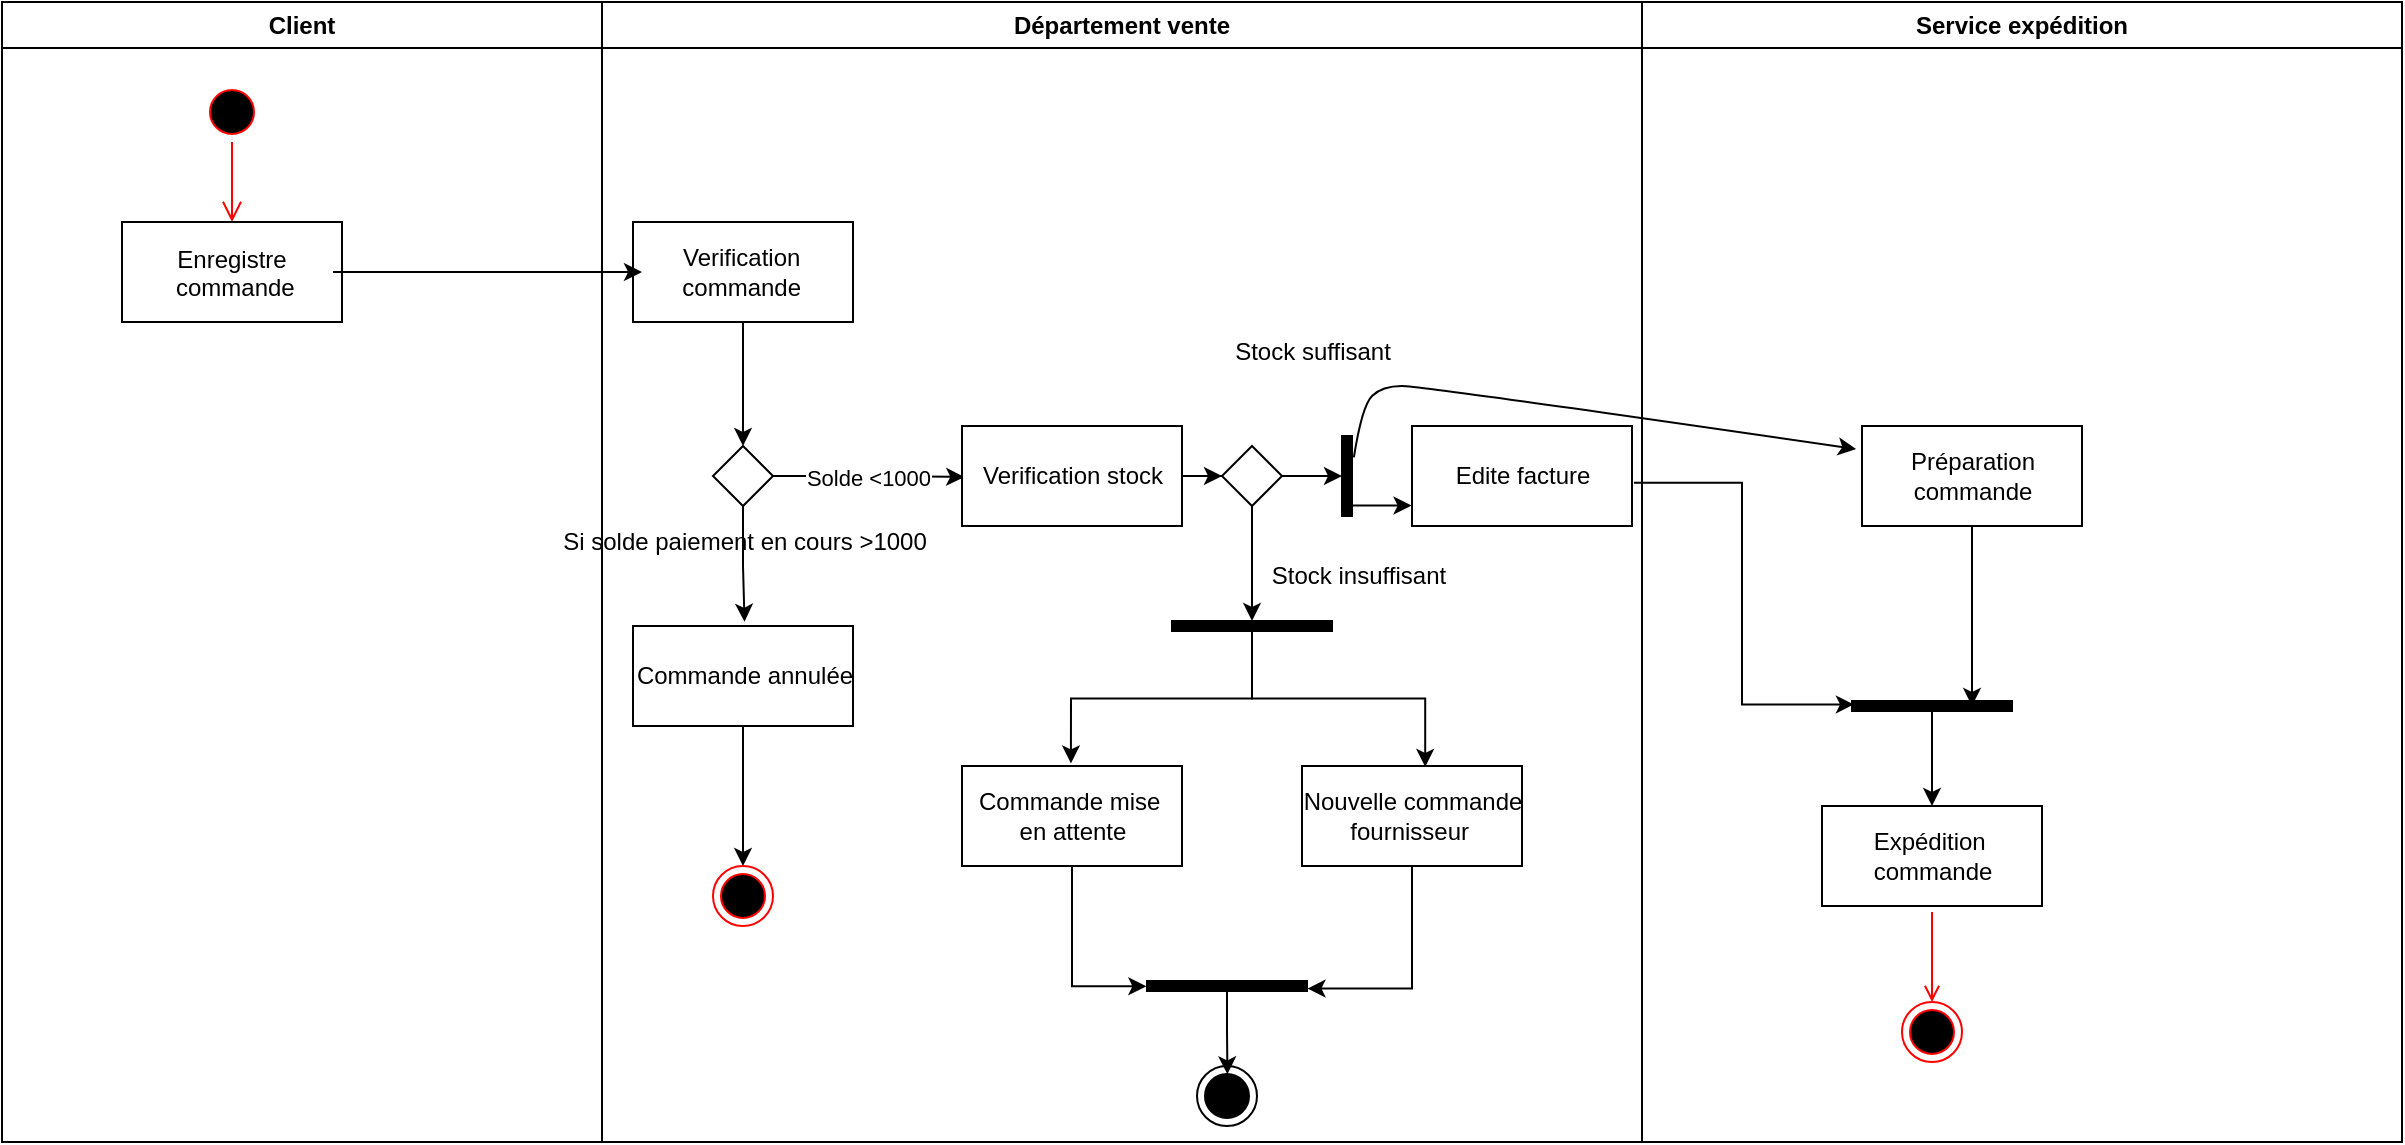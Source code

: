 <mxfile version="20.4.2" type="github" pages="8">
  <diagram name="Livraison commande" id="e7e014a7-5840-1c2e-5031-d8a46d1fe8dd">
    <mxGraphModel dx="1186" dy="645" grid="1" gridSize="10" guides="1" tooltips="1" connect="1" arrows="1" fold="1" page="1" pageScale="1" pageWidth="1169" pageHeight="826" background="none" math="0" shadow="0">
      <root>
        <mxCell id="0" />
        <mxCell id="1" parent="0" />
        <mxCell id="4" value="Service expédition" style="swimlane;whiteSpace=wrap;movable=1;rotation=0;" parent="1" vertex="1">
          <mxGeometry x="1000" y="128" width="380" height="570" as="geometry">
            <mxRectangle x="860" y="128" width="150" height="30" as="alternateBounds" />
          </mxGeometry>
        </mxCell>
        <mxCell id="38" value="" style="ellipse;shape=endState;fillColor=#000000;strokeColor=#ff0000;rotation=0;" parent="4" vertex="1">
          <mxGeometry x="130" y="500" width="30" height="30" as="geometry" />
        </mxCell>
        <mxCell id="39" value="" style="endArrow=open;strokeColor=#FF0000;endFill=1;rounded=0" parent="4" target="38" edge="1">
          <mxGeometry relative="1" as="geometry">
            <mxPoint x="145" y="455" as="sourcePoint" />
          </mxGeometry>
        </mxCell>
        <mxCell id="n7pZrYpTRY8hoZPeTPnB-85" style="edgeStyle=orthogonalEdgeStyle;rounded=0;orthogonalLoop=1;jettySize=auto;html=1;entryX=0.5;entryY=0.25;entryDx=0;entryDy=0;entryPerimeter=0;" parent="4" source="n7pZrYpTRY8hoZPeTPnB-60" target="n7pZrYpTRY8hoZPeTPnB-83" edge="1">
          <mxGeometry relative="1" as="geometry" />
        </mxCell>
        <mxCell id="n7pZrYpTRY8hoZPeTPnB-60" value="Préparation &lt;br&gt;commande" style="html=1;" parent="4" vertex="1">
          <mxGeometry x="110" y="212" width="110" height="50" as="geometry" />
        </mxCell>
        <mxCell id="n7pZrYpTRY8hoZPeTPnB-59" value="Expédition&amp;nbsp;&lt;br&gt;commande" style="html=1;" parent="4" vertex="1">
          <mxGeometry x="90" y="402" width="110" height="50" as="geometry" />
        </mxCell>
        <mxCell id="n7pZrYpTRY8hoZPeTPnB-84" style="edgeStyle=orthogonalEdgeStyle;rounded=0;orthogonalLoop=1;jettySize=auto;html=1;entryX=0.5;entryY=0;entryDx=0;entryDy=0;entryPerimeter=0;" parent="4" source="n7pZrYpTRY8hoZPeTPnB-83" target="n7pZrYpTRY8hoZPeTPnB-59" edge="1">
          <mxGeometry relative="1" as="geometry" />
        </mxCell>
        <mxCell id="n7pZrYpTRY8hoZPeTPnB-83" value="" style="html=1;points=[];perimeter=orthogonalPerimeter;fillColor=strokeColor;rotation=90;" parent="4" vertex="1">
          <mxGeometry x="142.5" y="312" width="5" height="80" as="geometry" />
        </mxCell>
        <mxCell id="3" value="Département vente" style="swimlane;whiteSpace=wrap;movable=0;" parent="1" vertex="1">
          <mxGeometry x="480" y="128" width="520" height="570" as="geometry">
            <mxRectangle x="480" y="128" width="150" height="30" as="alternateBounds" />
          </mxGeometry>
        </mxCell>
        <mxCell id="n7pZrYpTRY8hoZPeTPnB-52" style="edgeStyle=orthogonalEdgeStyle;rounded=0;orthogonalLoop=1;jettySize=auto;html=1;entryX=0.5;entryY=0;entryDx=0;entryDy=0;" parent="3" source="n7pZrYpTRY8hoZPeTPnB-46" target="n7pZrYpTRY8hoZPeTPnB-51" edge="1">
          <mxGeometry relative="1" as="geometry" />
        </mxCell>
        <mxCell id="n7pZrYpTRY8hoZPeTPnB-46" value="Verification&amp;nbsp;&lt;br&gt;commande&amp;nbsp;" style="html=1;" parent="3" vertex="1">
          <mxGeometry x="15.5" y="110" width="110" height="50" as="geometry" />
        </mxCell>
        <mxCell id="n7pZrYpTRY8hoZPeTPnB-64" style="edgeStyle=orthogonalEdgeStyle;rounded=0;orthogonalLoop=1;jettySize=auto;html=1;entryX=0.507;entryY=-0.042;entryDx=0;entryDy=0;entryPerimeter=0;" parent="3" source="n7pZrYpTRY8hoZPeTPnB-51" target="n7pZrYpTRY8hoZPeTPnB-63" edge="1">
          <mxGeometry relative="1" as="geometry" />
        </mxCell>
        <mxCell id="n7pZrYpTRY8hoZPeTPnB-68" value="Solde &amp;lt;1000" style="edgeStyle=orthogonalEdgeStyle;rounded=0;orthogonalLoop=1;jettySize=auto;html=1;entryX=0.01;entryY=0.51;entryDx=0;entryDy=0;entryPerimeter=0;" parent="3" source="n7pZrYpTRY8hoZPeTPnB-51" target="n7pZrYpTRY8hoZPeTPnB-62" edge="1">
          <mxGeometry relative="1" as="geometry" />
        </mxCell>
        <mxCell id="n7pZrYpTRY8hoZPeTPnB-51" value="" style="rhombus;" parent="3" vertex="1">
          <mxGeometry x="55.5" y="222" width="30" height="30" as="geometry" />
        </mxCell>
        <mxCell id="n7pZrYpTRY8hoZPeTPnB-53" value="Si solde paiement en cours &amp;gt;1000" style="text;html=1;align=center;verticalAlign=middle;resizable=0;points=[];autosize=1;strokeColor=none;fillColor=none;" parent="3" vertex="1">
          <mxGeometry x="-34.5" y="255" width="210" height="30" as="geometry" />
        </mxCell>
        <mxCell id="n7pZrYpTRY8hoZPeTPnB-66" style="edgeStyle=orthogonalEdgeStyle;rounded=0;orthogonalLoop=1;jettySize=auto;html=1;entryX=0.5;entryY=0;entryDx=0;entryDy=0;" parent="3" source="n7pZrYpTRY8hoZPeTPnB-63" target="n7pZrYpTRY8hoZPeTPnB-65" edge="1">
          <mxGeometry relative="1" as="geometry" />
        </mxCell>
        <mxCell id="n7pZrYpTRY8hoZPeTPnB-63" value="Commande annulée" style="html=1;" parent="3" vertex="1">
          <mxGeometry x="15.5" y="312" width="110" height="50" as="geometry" />
        </mxCell>
        <mxCell id="n7pZrYpTRY8hoZPeTPnB-65" value="" style="ellipse;html=1;shape=endState;fillColor=#000000;strokeColor=#ff0000;" parent="3" vertex="1">
          <mxGeometry x="55.5" y="432" width="30" height="30" as="geometry" />
        </mxCell>
        <mxCell id="n7pZrYpTRY8hoZPeTPnB-72" style="edgeStyle=orthogonalEdgeStyle;rounded=0;orthogonalLoop=1;jettySize=auto;html=1;entryX=0;entryY=0.5;entryDx=0;entryDy=0;" parent="3" source="n7pZrYpTRY8hoZPeTPnB-62" target="n7pZrYpTRY8hoZPeTPnB-71" edge="1">
          <mxGeometry relative="1" as="geometry" />
        </mxCell>
        <mxCell id="n7pZrYpTRY8hoZPeTPnB-62" value="Verification stock" style="html=1;" parent="3" vertex="1">
          <mxGeometry x="180" y="212" width="110" height="50" as="geometry" />
        </mxCell>
        <mxCell id="2" value="Client" style="swimlane;whiteSpace=wrap;movable=0;" parent="3" vertex="1">
          <mxGeometry x="-300" width="300" height="570" as="geometry">
            <mxRectangle x="-300" width="70" height="30" as="alternateBounds" />
          </mxGeometry>
        </mxCell>
        <mxCell id="5" value="" style="ellipse;shape=startState;fillColor=#000000;strokeColor=#ff0000;" parent="2" vertex="1">
          <mxGeometry x="100" y="40" width="30" height="30" as="geometry" />
        </mxCell>
        <mxCell id="6" value="" style="edgeStyle=elbowEdgeStyle;elbow=horizontal;verticalAlign=bottom;endArrow=open;endSize=8;strokeColor=#FF0000;endFill=1;rounded=0" parent="2" source="5" target="7" edge="1">
          <mxGeometry x="100" y="40" as="geometry">
            <mxPoint x="115" y="110" as="targetPoint" />
          </mxGeometry>
        </mxCell>
        <mxCell id="7" value="Enregistre&#xa; commande" style="" parent="2" vertex="1">
          <mxGeometry x="60" y="110" width="110" height="50" as="geometry" />
        </mxCell>
        <mxCell id="n7pZrYpTRY8hoZPeTPnB-50" style="edgeStyle=orthogonalEdgeStyle;rounded=0;orthogonalLoop=1;jettySize=auto;html=1;exitX=0.959;exitY=0.5;exitDx=0;exitDy=0;exitPerimeter=0;" parent="3" source="7" edge="1">
          <mxGeometry relative="1" as="geometry">
            <mxPoint x="20" y="135" as="targetPoint" />
          </mxGeometry>
        </mxCell>
        <mxCell id="n7pZrYpTRY8hoZPeTPnB-79" style="edgeStyle=orthogonalEdgeStyle;rounded=0;orthogonalLoop=1;jettySize=auto;html=1;" parent="3" source="n7pZrYpTRY8hoZPeTPnB-71" target="n7pZrYpTRY8hoZPeTPnB-76" edge="1">
          <mxGeometry relative="1" as="geometry" />
        </mxCell>
        <mxCell id="n7pZrYpTRY8hoZPeTPnB-88" style="edgeStyle=orthogonalEdgeStyle;rounded=0;orthogonalLoop=1;jettySize=auto;html=1;" parent="3" source="n7pZrYpTRY8hoZPeTPnB-71" target="n7pZrYpTRY8hoZPeTPnB-87" edge="1">
          <mxGeometry relative="1" as="geometry" />
        </mxCell>
        <mxCell id="n7pZrYpTRY8hoZPeTPnB-71" value="" style="rhombus;" parent="3" vertex="1">
          <mxGeometry x="310" y="222" width="30" height="30" as="geometry" />
        </mxCell>
        <mxCell id="n7pZrYpTRY8hoZPeTPnB-74" value="Stock suffisant" style="text;html=1;align=center;verticalAlign=middle;resizable=0;points=[];autosize=1;strokeColor=none;fillColor=none;" parent="3" vertex="1">
          <mxGeometry x="305" y="160" width="100" height="30" as="geometry" />
        </mxCell>
        <mxCell id="n7pZrYpTRY8hoZPeTPnB-95" style="edgeStyle=orthogonalEdgeStyle;rounded=0;orthogonalLoop=1;jettySize=auto;html=1;entryX=0.243;entryY=1.003;entryDx=0;entryDy=0;entryPerimeter=0;" parent="3" source="n7pZrYpTRY8hoZPeTPnB-57" target="n7pZrYpTRY8hoZPeTPnB-94" edge="1">
          <mxGeometry relative="1" as="geometry" />
        </mxCell>
        <mxCell id="n7pZrYpTRY8hoZPeTPnB-57" value="Nouvelle commande&lt;br&gt;fournisseur&amp;nbsp;" style="html=1;" parent="3" vertex="1">
          <mxGeometry x="350" y="382" width="110" height="50" as="geometry" />
        </mxCell>
        <mxCell id="n7pZrYpTRY8hoZPeTPnB-96" style="edgeStyle=orthogonalEdgeStyle;rounded=0;orthogonalLoop=1;jettySize=auto;html=1;entryX=0.471;entryY=-0.004;entryDx=0;entryDy=0;entryPerimeter=0;" parent="3" source="n7pZrYpTRY8hoZPeTPnB-58" target="n7pZrYpTRY8hoZPeTPnB-94" edge="1">
          <mxGeometry relative="1" as="geometry" />
        </mxCell>
        <mxCell id="n7pZrYpTRY8hoZPeTPnB-58" value="Commande mise&amp;nbsp;&lt;br&gt;en attente" style="html=1;" parent="3" vertex="1">
          <mxGeometry x="180" y="382" width="110" height="50" as="geometry" />
        </mxCell>
        <mxCell id="n7pZrYpTRY8hoZPeTPnB-61" value="Edite facture" style="html=1;" parent="3" vertex="1">
          <mxGeometry x="405" y="212" width="110" height="50" as="geometry" />
        </mxCell>
        <mxCell id="n7pZrYpTRY8hoZPeTPnB-80" style="edgeStyle=orthogonalEdgeStyle;rounded=0;orthogonalLoop=1;jettySize=auto;html=1;entryX=-0.002;entryY=0.796;entryDx=0;entryDy=0;entryPerimeter=0;" parent="3" source="n7pZrYpTRY8hoZPeTPnB-76" target="n7pZrYpTRY8hoZPeTPnB-61" edge="1">
          <mxGeometry relative="1" as="geometry">
            <Array as="points">
              <mxPoint x="395" y="252" />
            </Array>
          </mxGeometry>
        </mxCell>
        <mxCell id="n7pZrYpTRY8hoZPeTPnB-76" value="" style="html=1;points=[];perimeter=orthogonalPerimeter;fillColor=strokeColor;" parent="3" vertex="1">
          <mxGeometry x="370" y="217" width="5" height="40" as="geometry" />
        </mxCell>
        <mxCell id="n7pZrYpTRY8hoZPeTPnB-90" style="edgeStyle=orthogonalEdgeStyle;rounded=0;orthogonalLoop=1;jettySize=auto;html=1;entryX=0.495;entryY=-0.026;entryDx=0;entryDy=0;entryPerimeter=0;" parent="3" source="n7pZrYpTRY8hoZPeTPnB-87" target="n7pZrYpTRY8hoZPeTPnB-58" edge="1">
          <mxGeometry relative="1" as="geometry" />
        </mxCell>
        <mxCell id="n7pZrYpTRY8hoZPeTPnB-91" style="edgeStyle=orthogonalEdgeStyle;rounded=0;orthogonalLoop=1;jettySize=auto;html=1;entryX=0.56;entryY=0.009;entryDx=0;entryDy=0;entryPerimeter=0;" parent="3" source="n7pZrYpTRY8hoZPeTPnB-87" target="n7pZrYpTRY8hoZPeTPnB-57" edge="1">
          <mxGeometry relative="1" as="geometry" />
        </mxCell>
        <mxCell id="n7pZrYpTRY8hoZPeTPnB-87" value="" style="html=1;points=[];perimeter=orthogonalPerimeter;fillColor=strokeColor;rotation=-90;" parent="3" vertex="1">
          <mxGeometry x="322.5" y="272" width="5" height="80" as="geometry" />
        </mxCell>
        <mxCell id="n7pZrYpTRY8hoZPeTPnB-89" value="Stock insuffisant" style="text;html=1;align=center;verticalAlign=middle;resizable=0;points=[];autosize=1;strokeColor=none;fillColor=none;" parent="3" vertex="1">
          <mxGeometry x="322.5" y="272" width="110" height="30" as="geometry" />
        </mxCell>
        <mxCell id="n7pZrYpTRY8hoZPeTPnB-92" value="" style="ellipse;html=1;shape=endState;fillColor=strokeColor;" parent="3" vertex="1">
          <mxGeometry x="297.5" y="532" width="30" height="30" as="geometry" />
        </mxCell>
        <mxCell id="n7pZrYpTRY8hoZPeTPnB-97" style="edgeStyle=orthogonalEdgeStyle;rounded=0;orthogonalLoop=1;jettySize=auto;html=1;entryX=0.507;entryY=0.138;entryDx=0;entryDy=0;entryPerimeter=0;" parent="3" source="n7pZrYpTRY8hoZPeTPnB-94" target="n7pZrYpTRY8hoZPeTPnB-92" edge="1">
          <mxGeometry relative="1" as="geometry" />
        </mxCell>
        <mxCell id="n7pZrYpTRY8hoZPeTPnB-94" value="" style="html=1;points=[];perimeter=orthogonalPerimeter;fillColor=strokeColor;rotation=-90;" parent="3" vertex="1">
          <mxGeometry x="310" y="452" width="5" height="80" as="geometry" />
        </mxCell>
        <mxCell id="n7pZrYpTRY8hoZPeTPnB-82" value="" style="curved=1;endArrow=classic;html=1;rounded=0;entryX=-0.027;entryY=0.231;entryDx=0;entryDy=0;entryPerimeter=0;exitX=1.187;exitY=0.268;exitDx=0;exitDy=0;exitPerimeter=0;" parent="1" source="n7pZrYpTRY8hoZPeTPnB-76" target="n7pZrYpTRY8hoZPeTPnB-60" edge="1">
          <mxGeometry width="50" height="50" relative="1" as="geometry">
            <mxPoint x="860" y="360" as="sourcePoint" />
            <mxPoint x="910" y="310" as="targetPoint" />
            <Array as="points">
              <mxPoint x="860" y="330" />
              <mxPoint x="870" y="320" />
              <mxPoint x="890" y="320" />
            </Array>
          </mxGeometry>
        </mxCell>
        <mxCell id="n7pZrYpTRY8hoZPeTPnB-86" style="edgeStyle=orthogonalEdgeStyle;rounded=0;orthogonalLoop=1;jettySize=auto;html=1;entryX=0.34;entryY=0.988;entryDx=0;entryDy=0;entryPerimeter=0;exitX=1.009;exitY=0.568;exitDx=0;exitDy=0;exitPerimeter=0;" parent="1" source="n7pZrYpTRY8hoZPeTPnB-61" target="n7pZrYpTRY8hoZPeTPnB-83" edge="1">
          <mxGeometry relative="1" as="geometry" />
        </mxCell>
      </root>
    </mxGraphModel>
  </diagram>
  <diagram name="Copie de Page-1" id="3p4589XVItlOIsQF0O5o">
    <mxGraphModel dx="3924" dy="1580" grid="1" gridSize="10" guides="1" tooltips="1" connect="1" arrows="1" fold="1" page="1" pageScale="1" pageWidth="1169" pageHeight="826" background="none" math="0" shadow="0">
      <root>
        <mxCell id="Lhx3Z289xmcIzjSw3228-0" />
        <mxCell id="Lhx3Z289xmcIzjSw3228-1" parent="Lhx3Z289xmcIzjSw3228-0" />
        <mxCell id="kuYq-9yQhqq6fIiFFJ8e-0" value="" style="ellipse;html=1;shape=startState;fillColor=#000000;strokeColor=#ff0000;" vertex="1" parent="Lhx3Z289xmcIzjSw3228-1">
          <mxGeometry x="180" y="100" width="30" height="30" as="geometry" />
        </mxCell>
        <mxCell id="kuYq-9yQhqq6fIiFFJ8e-1" value="" style="edgeStyle=orthogonalEdgeStyle;html=1;verticalAlign=bottom;endArrow=open;endSize=8;strokeColor=#ff0000;rounded=0;" edge="1" source="kuYq-9yQhqq6fIiFFJ8e-0" parent="Lhx3Z289xmcIzjSw3228-1">
          <mxGeometry relative="1" as="geometry">
            <mxPoint x="195" y="190" as="targetPoint" />
          </mxGeometry>
        </mxCell>
        <mxCell id="kuYq-9yQhqq6fIiFFJ8e-2" value="Affiche homepage" style="html=1;" vertex="1" parent="Lhx3Z289xmcIzjSw3228-1">
          <mxGeometry x="140" y="190" width="110" height="50" as="geometry" />
        </mxCell>
        <mxCell id="kuYq-9yQhqq6fIiFFJ8e-3" value="Object" style="html=1;" vertex="1" parent="Lhx3Z289xmcIzjSw3228-1">
          <mxGeometry x="500" y="776" width="110" height="50" as="geometry" />
        </mxCell>
        <mxCell id="kuYq-9yQhqq6fIiFFJ8e-4" value="Navigue vers une autre rubrique&amp;nbsp;" style="html=1;" vertex="1" parent="Lhx3Z289xmcIzjSw3228-1">
          <mxGeometry x="-340" y="980" width="220" height="50" as="geometry" />
        </mxCell>
        <mxCell id="kuYq-9yQhqq6fIiFFJ8e-21" value="" style="edgeStyle=orthogonalEdgeStyle;rounded=0;orthogonalLoop=1;jettySize=auto;html=1;" edge="1" parent="Lhx3Z289xmcIzjSw3228-1" source="kuYq-9yQhqq6fIiFFJ8e-5" target="kuYq-9yQhqq6fIiFFJ8e-6">
          <mxGeometry relative="1" as="geometry" />
        </mxCell>
        <mxCell id="kuYq-9yQhqq6fIiFFJ8e-25" style="edgeStyle=orthogonalEdgeStyle;rounded=0;orthogonalLoop=1;jettySize=auto;html=1;entryX=0.5;entryY=0;entryDx=0;entryDy=0;" edge="1" parent="Lhx3Z289xmcIzjSw3228-1" source="kuYq-9yQhqq6fIiFFJ8e-5" target="kuYq-9yQhqq6fIiFFJ8e-22">
          <mxGeometry relative="1" as="geometry" />
        </mxCell>
        <mxCell id="kuYq-9yQhqq6fIiFFJ8e-5" value="Selectionne un article" style="html=1;" vertex="1" parent="Lhx3Z289xmcIzjSw3228-1">
          <mxGeometry x="120" y="740" width="180" height="50" as="geometry" />
        </mxCell>
        <mxCell id="kuYq-9yQhqq6fIiFFJ8e-20" style="edgeStyle=orthogonalEdgeStyle;rounded=0;orthogonalLoop=1;jettySize=auto;html=1;entryX=0.5;entryY=0;entryDx=0;entryDy=0;" edge="1" parent="Lhx3Z289xmcIzjSw3228-1" source="kuYq-9yQhqq6fIiFFJ8e-6" target="kuYq-9yQhqq6fIiFFJ8e-5">
          <mxGeometry relative="1" as="geometry">
            <mxPoint x="210" y="730.0" as="targetPoint" />
          </mxGeometry>
        </mxCell>
        <mxCell id="kuYq-9yQhqq6fIiFFJ8e-6" value="Afficher rubrique&amp;nbsp;" style="html=1;" vertex="1" parent="Lhx3Z289xmcIzjSw3228-1">
          <mxGeometry x="145" y="600" width="110" height="50" as="geometry" />
        </mxCell>
        <mxCell id="kuYq-9yQhqq6fIiFFJ8e-7" value="Récapitulatif de commande" style="html=1;" vertex="1" parent="Lhx3Z289xmcIzjSw3228-1">
          <mxGeometry x="120" y="1110" width="180" height="50" as="geometry" />
        </mxCell>
        <mxCell id="kuYq-9yQhqq6fIiFFJ8e-11" style="edgeStyle=orthogonalEdgeStyle;rounded=0;orthogonalLoop=1;jettySize=auto;html=1;entryX=1;entryY=0;entryDx=0;entryDy=0;" edge="1" parent="Lhx3Z289xmcIzjSw3228-1" source="kuYq-9yQhqq6fIiFFJ8e-8" target="kuYq-9yQhqq6fIiFFJ8e-10">
          <mxGeometry relative="1" as="geometry" />
        </mxCell>
        <mxCell id="kuYq-9yQhqq6fIiFFJ8e-8" value="Confirme la commande" style="html=1;" vertex="1" parent="Lhx3Z289xmcIzjSw3228-1">
          <mxGeometry x="100" y="1310" width="200" height="50" as="geometry" />
        </mxCell>
        <mxCell id="kuYq-9yQhqq6fIiFFJ8e-17" style="edgeStyle=orthogonalEdgeStyle;rounded=0;orthogonalLoop=1;jettySize=auto;html=1;entryX=1;entryY=0.5;entryDx=0;entryDy=0;" edge="1" parent="Lhx3Z289xmcIzjSw3228-1" source="kuYq-9yQhqq6fIiFFJ8e-9" target="kuYq-9yQhqq6fIiFFJ8e-13">
          <mxGeometry relative="1" as="geometry">
            <Array as="points">
              <mxPoint x="350" y="480" />
            </Array>
          </mxGeometry>
        </mxCell>
        <mxCell id="kuYq-9yQhqq6fIiFFJ8e-9" value="Identification" style="html=1;" vertex="1" parent="Lhx3Z289xmcIzjSw3228-1">
          <mxGeometry x="300" y="290" width="110" height="50" as="geometry" />
        </mxCell>
        <mxCell id="kuYq-9yQhqq6fIiFFJ8e-10" value="" style="ellipse;html=1;shape=endState;fillColor=#000000;strokeColor=#ff0000;" vertex="1" parent="Lhx3Z289xmcIzjSw3228-1">
          <mxGeometry x="170" y="1440" width="30" height="30" as="geometry" />
        </mxCell>
        <mxCell id="kuYq-9yQhqq6fIiFFJ8e-15" style="edgeStyle=orthogonalEdgeStyle;rounded=0;orthogonalLoop=1;jettySize=auto;html=1;" edge="1" parent="Lhx3Z289xmcIzjSw3228-1" source="kuYq-9yQhqq6fIiFFJ8e-12" target="kuYq-9yQhqq6fIiFFJ8e-9">
          <mxGeometry relative="1" as="geometry" />
        </mxCell>
        <mxCell id="kuYq-9yQhqq6fIiFFJ8e-16" style="edgeStyle=orthogonalEdgeStyle;rounded=0;orthogonalLoop=1;jettySize=auto;html=1;" edge="1" parent="Lhx3Z289xmcIzjSw3228-1" source="kuYq-9yQhqq6fIiFFJ8e-12" target="kuYq-9yQhqq6fIiFFJ8e-13">
          <mxGeometry relative="1" as="geometry" />
        </mxCell>
        <mxCell id="kuYq-9yQhqq6fIiFFJ8e-12" value="" style="rhombus;whiteSpace=wrap;html=1;" vertex="1" parent="Lhx3Z289xmcIzjSw3228-1">
          <mxGeometry x="155" y="275" width="80" height="80" as="geometry" />
        </mxCell>
        <mxCell id="kuYq-9yQhqq6fIiFFJ8e-18" style="edgeStyle=orthogonalEdgeStyle;rounded=0;orthogonalLoop=1;jettySize=auto;html=1;entryX=0.5;entryY=0;entryDx=0;entryDy=0;" edge="1" parent="Lhx3Z289xmcIzjSw3228-1" source="kuYq-9yQhqq6fIiFFJ8e-13" target="kuYq-9yQhqq6fIiFFJ8e-6">
          <mxGeometry relative="1" as="geometry" />
        </mxCell>
        <mxCell id="kuYq-9yQhqq6fIiFFJ8e-13" value="" style="rhombus;whiteSpace=wrap;html=1;" vertex="1" parent="Lhx3Z289xmcIzjSw3228-1">
          <mxGeometry x="160" y="440" width="80" height="80" as="geometry" />
        </mxCell>
        <mxCell id="kuYq-9yQhqq6fIiFFJ8e-14" value="" style="endArrow=classic;html=1;rounded=0;exitX=0.5;exitY=1;exitDx=0;exitDy=0;entryX=0.5;entryY=0;entryDx=0;entryDy=0;" edge="1" parent="Lhx3Z289xmcIzjSw3228-1" source="kuYq-9yQhqq6fIiFFJ8e-2" target="kuYq-9yQhqq6fIiFFJ8e-12">
          <mxGeometry width="50" height="50" relative="1" as="geometry">
            <mxPoint x="580" y="590" as="sourcePoint" />
            <mxPoint x="630" y="540" as="targetPoint" />
          </mxGeometry>
        </mxCell>
        <mxCell id="kuYq-9yQhqq6fIiFFJ8e-28" style="edgeStyle=orthogonalEdgeStyle;rounded=0;orthogonalLoop=1;jettySize=auto;html=1;entryX=0.5;entryY=0;entryDx=0;entryDy=0;" edge="1" parent="Lhx3Z289xmcIzjSw3228-1" source="kuYq-9yQhqq6fIiFFJ8e-22" target="kuYq-9yQhqq6fIiFFJ8e-27">
          <mxGeometry relative="1" as="geometry" />
        </mxCell>
        <mxCell id="kuYq-9yQhqq6fIiFFJ8e-30" style="edgeStyle=orthogonalEdgeStyle;rounded=0;orthogonalLoop=1;jettySize=auto;html=1;entryX=0;entryY=0.5;entryDx=0;entryDy=0;" edge="1" parent="Lhx3Z289xmcIzjSw3228-1" source="kuYq-9yQhqq6fIiFFJ8e-22" target="kuYq-9yQhqq6fIiFFJ8e-5">
          <mxGeometry relative="1" as="geometry">
            <Array as="points">
              <mxPoint x="100" y="880" />
              <mxPoint x="100" y="765" />
            </Array>
          </mxGeometry>
        </mxCell>
        <mxCell id="kuYq-9yQhqq6fIiFFJ8e-22" value="" style="rhombus;whiteSpace=wrap;html=1;" vertex="1" parent="Lhx3Z289xmcIzjSw3228-1">
          <mxGeometry x="175" y="840" width="80" height="80" as="geometry" />
        </mxCell>
        <mxCell id="kuYq-9yQhqq6fIiFFJ8e-29" style="edgeStyle=orthogonalEdgeStyle;rounded=0;orthogonalLoop=1;jettySize=auto;html=1;entryX=0;entryY=0.25;entryDx=0;entryDy=0;" edge="1" parent="Lhx3Z289xmcIzjSw3228-1" source="kuYq-9yQhqq6fIiFFJ8e-27" target="kuYq-9yQhqq6fIiFFJ8e-6">
          <mxGeometry relative="1" as="geometry">
            <Array as="points">
              <mxPoint x="20" y="1010" />
              <mxPoint x="20" y="613" />
            </Array>
          </mxGeometry>
        </mxCell>
        <mxCell id="kuYq-9yQhqq6fIiFFJ8e-31" style="edgeStyle=orthogonalEdgeStyle;rounded=0;orthogonalLoop=1;jettySize=auto;html=1;entryX=0.5;entryY=0;entryDx=0;entryDy=0;" edge="1" parent="Lhx3Z289xmcIzjSw3228-1" source="kuYq-9yQhqq6fIiFFJ8e-27" target="kuYq-9yQhqq6fIiFFJ8e-7">
          <mxGeometry relative="1" as="geometry" />
        </mxCell>
        <mxCell id="kuYq-9yQhqq6fIiFFJ8e-27" value="" style="rhombus;whiteSpace=wrap;html=1;" vertex="1" parent="Lhx3Z289xmcIzjSw3228-1">
          <mxGeometry x="170" y="970" width="80" height="80" as="geometry" />
        </mxCell>
        <mxCell id="kuYq-9yQhqq6fIiFFJ8e-32" value="" style="rhombus;whiteSpace=wrap;html=1;" vertex="1" parent="Lhx3Z289xmcIzjSw3228-1">
          <mxGeometry x="585" y="275" width="80" height="80" as="geometry" />
        </mxCell>
      </root>
    </mxGraphModel>
  </diagram>
  <diagram id="bfOah3DOJ7nIG3_DXa6P" name="Ex web">
    <mxGraphModel dx="1186" dy="645" grid="1" gridSize="10" guides="1" tooltips="1" connect="1" arrows="1" fold="1" page="1" pageScale="1" pageWidth="827" pageHeight="1169" math="0" shadow="0">
      <root>
        <mxCell id="0" />
        <mxCell id="1" parent="0" />
        <mxCell id="u4BpdeIkki8Kv-WMX2zh-4" style="edgeStyle=orthogonalEdgeStyle;rounded=0;orthogonalLoop=1;jettySize=auto;html=1;entryX=0.5;entryY=0;entryDx=0;entryDy=0;" parent="1" source="GTzEydDtnE4ZvH9bUsip-1" edge="1">
          <mxGeometry relative="1" as="geometry">
            <mxPoint x="295" y="70" as="targetPoint" />
          </mxGeometry>
        </mxCell>
        <mxCell id="GTzEydDtnE4ZvH9bUsip-1" value="" style="ellipse;fillColor=strokeColor;" parent="1" vertex="1">
          <mxGeometry x="280" width="30" height="30" as="geometry" />
        </mxCell>
        <mxCell id="-z4RdYilySI6eE6wUye_-12" style="edgeStyle=orthogonalEdgeStyle;rounded=0;orthogonalLoop=1;jettySize=auto;html=1;entryX=0;entryY=0.5;entryDx=0;entryDy=0;" parent="1" source="GTzEydDtnE4ZvH9bUsip-2" target="GTzEydDtnE4ZvH9bUsip-5" edge="1">
          <mxGeometry relative="1" as="geometry">
            <Array as="points">
              <mxPoint x="160" y="625" />
              <mxPoint x="160" y="245" />
            </Array>
          </mxGeometry>
        </mxCell>
        <mxCell id="oxraalq0_pFKiQFt7T1s-1" style="edgeStyle=orthogonalEdgeStyle;rounded=0;orthogonalLoop=1;jettySize=auto;html=1;entryX=0.495;entryY=-0.066;entryDx=0;entryDy=0;entryPerimeter=0;" parent="1" source="GTzEydDtnE4ZvH9bUsip-2" target="GTzEydDtnE4ZvH9bUsip-27" edge="1">
          <mxGeometry relative="1" as="geometry" />
        </mxCell>
        <mxCell id="GTzEydDtnE4ZvH9bUsip-2" value="" style="rhombus;" parent="1" vertex="1">
          <mxGeometry x="280" y="610" width="30" height="30" as="geometry" />
        </mxCell>
        <mxCell id="-z4RdYilySI6eE6wUye_-9" style="edgeStyle=orthogonalEdgeStyle;rounded=0;orthogonalLoop=1;jettySize=auto;html=1;entryX=0.5;entryY=0;entryDx=0;entryDy=0;" parent="1" source="GTzEydDtnE4ZvH9bUsip-3" target="GTzEydDtnE4ZvH9bUsip-2" edge="1">
          <mxGeometry relative="1" as="geometry" />
        </mxCell>
        <mxCell id="-z4RdYilySI6eE6wUye_-11" style="edgeStyle=orthogonalEdgeStyle;rounded=0;orthogonalLoop=1;jettySize=auto;html=1;entryX=0;entryY=0.5;entryDx=0;entryDy=0;" parent="1" source="GTzEydDtnE4ZvH9bUsip-3" target="GTzEydDtnE4ZvH9bUsip-4" edge="1">
          <mxGeometry relative="1" as="geometry">
            <Array as="points">
              <mxPoint x="210" y="545" />
              <mxPoint x="210" y="385" />
            </Array>
          </mxGeometry>
        </mxCell>
        <mxCell id="GTzEydDtnE4ZvH9bUsip-3" value="" style="rhombus;" parent="1" vertex="1">
          <mxGeometry x="280" y="530" width="30" height="30" as="geometry" />
        </mxCell>
        <mxCell id="-z4RdYilySI6eE6wUye_-5" style="edgeStyle=orthogonalEdgeStyle;rounded=0;orthogonalLoop=1;jettySize=auto;html=1;entryX=0.5;entryY=0.011;entryDx=0;entryDy=0;entryPerimeter=0;" parent="1" source="GTzEydDtnE4ZvH9bUsip-4" target="GTzEydDtnE4ZvH9bUsip-28" edge="1">
          <mxGeometry relative="1" as="geometry" />
        </mxCell>
        <mxCell id="GTzEydDtnE4ZvH9bUsip-4" value="" style="rhombus;" parent="1" vertex="1">
          <mxGeometry x="280" y="370" width="30" height="30" as="geometry" />
        </mxCell>
        <mxCell id="-z4RdYilySI6eE6wUye_-3" style="edgeStyle=orthogonalEdgeStyle;rounded=0;orthogonalLoop=1;jettySize=auto;html=1;entryX=0.5;entryY=0;entryDx=0;entryDy=0;entryPerimeter=0;" parent="1" source="GTzEydDtnE4ZvH9bUsip-5" target="GTzEydDtnE4ZvH9bUsip-29" edge="1">
          <mxGeometry relative="1" as="geometry" />
        </mxCell>
        <mxCell id="GTzEydDtnE4ZvH9bUsip-5" value="" style="rhombus;" parent="1" vertex="1">
          <mxGeometry x="280" y="230" width="30" height="30" as="geometry" />
        </mxCell>
        <mxCell id="u4BpdeIkki8Kv-WMX2zh-3" style="edgeStyle=orthogonalEdgeStyle;rounded=0;orthogonalLoop=1;jettySize=auto;html=1;entryX=0.006;entryY=0.509;entryDx=0;entryDy=0;entryPerimeter=0;" parent="1" source="GTzEydDtnE4ZvH9bUsip-7" target="GTzEydDtnE4ZvH9bUsip-30" edge="1">
          <mxGeometry relative="1" as="geometry" />
        </mxCell>
        <mxCell id="-z4RdYilySI6eE6wUye_-2" style="edgeStyle=orthogonalEdgeStyle;rounded=0;orthogonalLoop=1;jettySize=auto;html=1;entryX=0.5;entryY=0;entryDx=0;entryDy=0;" parent="1" source="GTzEydDtnE4ZvH9bUsip-7" target="GTzEydDtnE4ZvH9bUsip-5" edge="1">
          <mxGeometry relative="1" as="geometry" />
        </mxCell>
        <mxCell id="GTzEydDtnE4ZvH9bUsip-7" value="" style="rhombus;" parent="1" vertex="1">
          <mxGeometry x="280" y="160" width="30" height="30" as="geometry" />
        </mxCell>
        <mxCell id="GTzEydDtnE4ZvH9bUsip-19" value="Object" style="html=1;" parent="1" vertex="1">
          <mxGeometry x="670" y="710" width="110" height="50" as="geometry" />
        </mxCell>
        <mxCell id="GTzEydDtnE4ZvH9bUsip-20" value="Object" style="html=1;" parent="1" vertex="1">
          <mxGeometry x="670" y="710" width="110" height="50" as="geometry" />
        </mxCell>
        <mxCell id="GTzEydDtnE4ZvH9bUsip-21" value="Object" style="html=1;" parent="1" vertex="1">
          <mxGeometry x="670" y="710" width="110" height="50" as="geometry" />
        </mxCell>
        <mxCell id="GTzEydDtnE4ZvH9bUsip-22" value="Object" style="html=1;" parent="1" vertex="1">
          <mxGeometry x="670" y="710" width="110" height="50" as="geometry" />
        </mxCell>
        <mxCell id="GTzEydDtnE4ZvH9bUsip-23" value="Object" style="html=1;" parent="1" vertex="1">
          <mxGeometry x="670" y="710" width="110" height="50" as="geometry" />
        </mxCell>
        <mxCell id="GTzEydDtnE4ZvH9bUsip-24" value="Object" style="html=1;" parent="1" vertex="1">
          <mxGeometry x="670" y="710" width="110" height="50" as="geometry" />
        </mxCell>
        <mxCell id="GTzEydDtnE4ZvH9bUsip-25" value="Object" style="html=1;" parent="1" vertex="1">
          <mxGeometry x="670" y="710" width="110" height="50" as="geometry" />
        </mxCell>
        <mxCell id="RL0T7dD8nEBctY_orb_k-2" style="edgeStyle=orthogonalEdgeStyle;rounded=0;orthogonalLoop=1;jettySize=auto;html=1;entryX=0.5;entryY=0;entryDx=0;entryDy=0;" parent="1" source="GTzEydDtnE4ZvH9bUsip-26" target="RL0T7dD8nEBctY_orb_k-1" edge="1">
          <mxGeometry relative="1" as="geometry" />
        </mxCell>
        <mxCell id="GTzEydDtnE4ZvH9bUsip-26" value="Confirmation `&lt;br&gt;commande" style="html=1;" parent="1" vertex="1">
          <mxGeometry x="240" y="850" width="110" height="50" as="geometry" />
        </mxCell>
        <mxCell id="oxraalq0_pFKiQFt7T1s-7" style="edgeStyle=orthogonalEdgeStyle;rounded=0;orthogonalLoop=1;jettySize=auto;html=1;entryX=0.5;entryY=0;entryDx=0;entryDy=0;" parent="1" source="GTzEydDtnE4ZvH9bUsip-27" target="oxraalq0_pFKiQFt7T1s-6" edge="1">
          <mxGeometry relative="1" as="geometry" />
        </mxCell>
        <mxCell id="GTzEydDtnE4ZvH9bUsip-27" value="Affiche recap&lt;br&gt;commande" style="html=1;" parent="1" vertex="1">
          <mxGeometry x="240" y="680" width="110" height="50" as="geometry" />
        </mxCell>
        <mxCell id="-z4RdYilySI6eE6wUye_-7" style="edgeStyle=orthogonalEdgeStyle;rounded=0;orthogonalLoop=1;jettySize=auto;html=1;entryX=0.5;entryY=0;entryDx=0;entryDy=0;" parent="1" source="GTzEydDtnE4ZvH9bUsip-28" target="GTzEydDtnE4ZvH9bUsip-3" edge="1">
          <mxGeometry relative="1" as="geometry" />
        </mxCell>
        <mxCell id="GTzEydDtnE4ZvH9bUsip-28" value="Sélectionne produit" style="html=1;" parent="1" vertex="1">
          <mxGeometry x="240" y="430" width="110" height="50" as="geometry" />
        </mxCell>
        <mxCell id="-z4RdYilySI6eE6wUye_-4" style="edgeStyle=orthogonalEdgeStyle;rounded=0;orthogonalLoop=1;jettySize=auto;html=1;entryX=0.5;entryY=0;entryDx=0;entryDy=0;" parent="1" source="GTzEydDtnE4ZvH9bUsip-29" target="GTzEydDtnE4ZvH9bUsip-4" edge="1">
          <mxGeometry relative="1" as="geometry" />
        </mxCell>
        <mxCell id="GTzEydDtnE4ZvH9bUsip-29" value="Affichage rubrique&amp;nbsp;" style="html=1;" parent="1" vertex="1">
          <mxGeometry x="240" y="290" width="110" height="50" as="geometry" />
        </mxCell>
        <mxCell id="oxraalq0_pFKiQFt7T1s-10" style="edgeStyle=orthogonalEdgeStyle;rounded=0;orthogonalLoop=1;jettySize=auto;html=1;" parent="1" source="GTzEydDtnE4ZvH9bUsip-30" target="oxraalq0_pFKiQFt7T1s-5" edge="1">
          <mxGeometry relative="1" as="geometry" />
        </mxCell>
        <mxCell id="GTzEydDtnE4ZvH9bUsip-30" value="Identification&amp;nbsp;" style="html=1;" parent="1" vertex="1">
          <mxGeometry x="380" y="150" width="110" height="50" as="geometry" />
        </mxCell>
        <mxCell id="u4BpdeIkki8Kv-WMX2zh-1" style="edgeStyle=orthogonalEdgeStyle;rounded=0;orthogonalLoop=1;jettySize=auto;html=1;" parent="1" source="GTzEydDtnE4ZvH9bUsip-32" target="GTzEydDtnE4ZvH9bUsip-7" edge="1">
          <mxGeometry relative="1" as="geometry" />
        </mxCell>
        <mxCell id="GTzEydDtnE4ZvH9bUsip-32" value="Affichage&amp;nbsp;&lt;br&gt;homepage" style="html=1;" parent="1" vertex="1">
          <mxGeometry x="240" y="70" width="110" height="50" as="geometry" />
        </mxCell>
        <mxCell id="-z4RdYilySI6eE6wUye_-8" value="Sélection d&#39;autre produits ?&amp;nbsp;" style="text;html=1;align=center;verticalAlign=middle;resizable=0;points=[];autosize=1;strokeColor=none;fillColor=none;" parent="1" vertex="1">
          <mxGeometry x="230" y="490" width="170" height="30" as="geometry" />
        </mxCell>
        <mxCell id="-z4RdYilySI6eE6wUye_-10" value="Changement de rubrique ?" style="text;html=1;align=center;verticalAlign=middle;resizable=0;points=[];autosize=1;strokeColor=none;fillColor=none;" parent="1" vertex="1">
          <mxGeometry x="220" y="560" width="170" height="30" as="geometry" />
        </mxCell>
        <mxCell id="-z4RdYilySI6eE6wUye_-13" value="Veux s&#39;identifier ?&amp;nbsp;" style="text;html=1;align=center;verticalAlign=middle;resizable=0;points=[];autosize=1;strokeColor=none;fillColor=none;" parent="1" vertex="1">
          <mxGeometry x="255" y="120" width="120" height="30" as="geometry" />
        </mxCell>
        <mxCell id="oxraalq0_pFKiQFt7T1s-2" value="" style="rhombus;" parent="1" vertex="1">
          <mxGeometry x="410" y="830" width="30" height="30" as="geometry" />
        </mxCell>
        <mxCell id="oxraalq0_pFKiQFt7T1s-3" value="" style="rhombus;" parent="1" vertex="1">
          <mxGeometry x="410" y="830" width="30" height="30" as="geometry" />
        </mxCell>
        <mxCell id="oxraalq0_pFKiQFt7T1s-4" value="" style="rhombus;" parent="1" vertex="1">
          <mxGeometry x="410" y="830" width="30" height="30" as="geometry" />
        </mxCell>
        <mxCell id="oxraalq0_pFKiQFt7T1s-9" style="edgeStyle=orthogonalEdgeStyle;rounded=0;orthogonalLoop=1;jettySize=auto;html=1;entryX=1;entryY=0.5;entryDx=0;entryDy=0;" parent="1" source="oxraalq0_pFKiQFt7T1s-5" target="GTzEydDtnE4ZvH9bUsip-5" edge="1">
          <mxGeometry relative="1" as="geometry" />
        </mxCell>
        <mxCell id="oxraalq0_pFKiQFt7T1s-17" value="Non" style="edgeLabel;html=1;align=center;verticalAlign=middle;resizable=0;points=[];" parent="oxraalq0_pFKiQFt7T1s-9" vertex="1" connectable="0">
          <mxGeometry x="-0.383" y="-1" relative="1" as="geometry">
            <mxPoint as="offset" />
          </mxGeometry>
        </mxCell>
        <mxCell id="oxraalq0_pFKiQFt7T1s-12" style="edgeStyle=orthogonalEdgeStyle;rounded=0;orthogonalLoop=1;jettySize=auto;html=1;entryX=1;entryY=0.5;entryDx=0;entryDy=0;" parent="1" source="oxraalq0_pFKiQFt7T1s-5" target="GTzEydDtnE4ZvH9bUsip-2" edge="1">
          <mxGeometry relative="1" as="geometry">
            <Array as="points">
              <mxPoint x="595" y="625" />
            </Array>
          </mxGeometry>
        </mxCell>
        <mxCell id="oxraalq0_pFKiQFt7T1s-18" value="Oui" style="edgeLabel;html=1;align=center;verticalAlign=middle;resizable=0;points=[];" parent="oxraalq0_pFKiQFt7T1s-12" vertex="1" connectable="0">
          <mxGeometry x="-0.936" y="1" relative="1" as="geometry">
            <mxPoint as="offset" />
          </mxGeometry>
        </mxCell>
        <mxCell id="oxraalq0_pFKiQFt7T1s-5" value="" style="rhombus;" parent="1" vertex="1">
          <mxGeometry x="580" y="230" width="30" height="30" as="geometry" />
        </mxCell>
        <mxCell id="oxraalq0_pFKiQFt7T1s-8" value="Oui" style="edgeStyle=orthogonalEdgeStyle;rounded=0;orthogonalLoop=1;jettySize=auto;html=1;entryX=0.5;entryY=-0.014;entryDx=0;entryDy=0;entryPerimeter=0;" parent="1" source="oxraalq0_pFKiQFt7T1s-6" target="GTzEydDtnE4ZvH9bUsip-26" edge="1">
          <mxGeometry relative="1" as="geometry" />
        </mxCell>
        <mxCell id="oxraalq0_pFKiQFt7T1s-15" style="edgeStyle=orthogonalEdgeStyle;rounded=0;orthogonalLoop=1;jettySize=auto;html=1;entryX=0;entryY=0.5;entryDx=0;entryDy=0;" parent="1" source="oxraalq0_pFKiQFt7T1s-6" target="GTzEydDtnE4ZvH9bUsip-7" edge="1">
          <mxGeometry relative="1" as="geometry">
            <Array as="points">
              <mxPoint x="110" y="785" />
              <mxPoint x="110" y="175" />
            </Array>
          </mxGeometry>
        </mxCell>
        <mxCell id="oxraalq0_pFKiQFt7T1s-16" value="NON&lt;br&gt;" style="edgeLabel;html=1;align=center;verticalAlign=middle;resizable=0;points=[];" parent="oxraalq0_pFKiQFt7T1s-15" vertex="1" connectable="0">
          <mxGeometry x="0.128" relative="1" as="geometry">
            <mxPoint as="offset" />
          </mxGeometry>
        </mxCell>
        <mxCell id="oxraalq0_pFKiQFt7T1s-6" value="" style="rhombus;" parent="1" vertex="1">
          <mxGeometry x="280" y="770" width="30" height="30" as="geometry" />
        </mxCell>
        <mxCell id="oxraalq0_pFKiQFt7T1s-13" value="à deja un panier ?&amp;nbsp;" style="text;html=1;align=center;verticalAlign=middle;resizable=0;points=[];autosize=1;strokeColor=none;fillColor=none;" parent="1" vertex="1">
          <mxGeometry x="535" y="190" width="120" height="30" as="geometry" />
        </mxCell>
        <mxCell id="oxraalq0_pFKiQFt7T1s-14" value="Identifié ?&amp;nbsp;" style="text;html=1;align=center;verticalAlign=middle;resizable=0;points=[];autosize=1;strokeColor=none;fillColor=none;" parent="1" vertex="1">
          <mxGeometry x="180" y="800" width="80" height="30" as="geometry" />
        </mxCell>
        <mxCell id="RL0T7dD8nEBctY_orb_k-1" value="" style="ellipse;html=1;shape=endState;fillColor=strokeColor;" parent="1" vertex="1">
          <mxGeometry x="280" y="970" width="30" height="30" as="geometry" />
        </mxCell>
      </root>
    </mxGraphModel>
  </diagram>
  <diagram name="Ex web sol prof" id="xJh0MfYuu_fF7o6etAdl">
    <mxGraphModel dx="1186" dy="645" grid="1" gridSize="10" guides="1" tooltips="1" connect="1" arrows="1" fold="1" page="1" pageScale="1" pageWidth="827" pageHeight="1169" math="0" shadow="0">
      <root>
        <mxCell id="uLqzRY0UqKmyTtoxsup2-0" />
        <mxCell id="uLqzRY0UqKmyTtoxsup2-1" parent="uLqzRY0UqKmyTtoxsup2-0" />
        <mxCell id="uLqzRY0UqKmyTtoxsup2-2" style="edgeStyle=orthogonalEdgeStyle;rounded=0;orthogonalLoop=1;jettySize=auto;html=1;entryX=0.5;entryY=0;entryDx=0;entryDy=0;" parent="uLqzRY0UqKmyTtoxsup2-1" source="uLqzRY0UqKmyTtoxsup2-3" edge="1">
          <mxGeometry relative="1" as="geometry">
            <mxPoint x="295" y="70" as="targetPoint" />
          </mxGeometry>
        </mxCell>
        <mxCell id="uLqzRY0UqKmyTtoxsup2-3" value="" style="ellipse;fillColor=strokeColor;" parent="uLqzRY0UqKmyTtoxsup2-1" vertex="1">
          <mxGeometry x="280" width="30" height="30" as="geometry" />
        </mxCell>
        <mxCell id="uLqzRY0UqKmyTtoxsup2-4" style="edgeStyle=orthogonalEdgeStyle;rounded=0;orthogonalLoop=1;jettySize=auto;html=1;entryX=0;entryY=0.5;entryDx=0;entryDy=0;" parent="uLqzRY0UqKmyTtoxsup2-1" source="uLqzRY0UqKmyTtoxsup2-6" target="uLqzRY0UqKmyTtoxsup2-13" edge="1">
          <mxGeometry relative="1" as="geometry">
            <Array as="points">
              <mxPoint x="160" y="625" />
              <mxPoint x="160" y="245" />
            </Array>
          </mxGeometry>
        </mxCell>
        <mxCell id="uLqzRY0UqKmyTtoxsup2-5" style="edgeStyle=orthogonalEdgeStyle;rounded=0;orthogonalLoop=1;jettySize=auto;html=1;entryX=0.495;entryY=-0.066;entryDx=0;entryDy=0;entryPerimeter=0;" parent="uLqzRY0UqKmyTtoxsup2-1" source="uLqzRY0UqKmyTtoxsup2-6" target="uLqzRY0UqKmyTtoxsup2-26" edge="1">
          <mxGeometry relative="1" as="geometry" />
        </mxCell>
        <mxCell id="uLqzRY0UqKmyTtoxsup2-6" value="" style="rhombus;" parent="uLqzRY0UqKmyTtoxsup2-1" vertex="1">
          <mxGeometry x="280" y="610" width="30" height="30" as="geometry" />
        </mxCell>
        <mxCell id="uLqzRY0UqKmyTtoxsup2-7" style="edgeStyle=orthogonalEdgeStyle;rounded=0;orthogonalLoop=1;jettySize=auto;html=1;entryX=0.5;entryY=0;entryDx=0;entryDy=0;" parent="uLqzRY0UqKmyTtoxsup2-1" source="uLqzRY0UqKmyTtoxsup2-9" target="uLqzRY0UqKmyTtoxsup2-6" edge="1">
          <mxGeometry relative="1" as="geometry" />
        </mxCell>
        <mxCell id="uLqzRY0UqKmyTtoxsup2-8" style="edgeStyle=orthogonalEdgeStyle;rounded=0;orthogonalLoop=1;jettySize=auto;html=1;entryX=0;entryY=0.5;entryDx=0;entryDy=0;" parent="uLqzRY0UqKmyTtoxsup2-1" source="uLqzRY0UqKmyTtoxsup2-9" target="uLqzRY0UqKmyTtoxsup2-11" edge="1">
          <mxGeometry relative="1" as="geometry">
            <Array as="points">
              <mxPoint x="210" y="545" />
              <mxPoint x="210" y="385" />
            </Array>
          </mxGeometry>
        </mxCell>
        <mxCell id="uLqzRY0UqKmyTtoxsup2-9" value="" style="rhombus;" parent="uLqzRY0UqKmyTtoxsup2-1" vertex="1">
          <mxGeometry x="280" y="530" width="30" height="30" as="geometry" />
        </mxCell>
        <mxCell id="uLqzRY0UqKmyTtoxsup2-10" style="edgeStyle=orthogonalEdgeStyle;rounded=0;orthogonalLoop=1;jettySize=auto;html=1;entryX=0.5;entryY=0.011;entryDx=0;entryDy=0;entryPerimeter=0;" parent="uLqzRY0UqKmyTtoxsup2-1" source="uLqzRY0UqKmyTtoxsup2-11" target="uLqzRY0UqKmyTtoxsup2-28" edge="1">
          <mxGeometry relative="1" as="geometry" />
        </mxCell>
        <mxCell id="uLqzRY0UqKmyTtoxsup2-11" value="" style="rhombus;" parent="uLqzRY0UqKmyTtoxsup2-1" vertex="1">
          <mxGeometry x="280" y="370" width="30" height="30" as="geometry" />
        </mxCell>
        <mxCell id="uLqzRY0UqKmyTtoxsup2-12" style="edgeStyle=orthogonalEdgeStyle;rounded=0;orthogonalLoop=1;jettySize=auto;html=1;entryX=0.5;entryY=0;entryDx=0;entryDy=0;entryPerimeter=0;" parent="uLqzRY0UqKmyTtoxsup2-1" source="uLqzRY0UqKmyTtoxsup2-13" target="uLqzRY0UqKmyTtoxsup2-30" edge="1">
          <mxGeometry relative="1" as="geometry" />
        </mxCell>
        <mxCell id="uLqzRY0UqKmyTtoxsup2-13" value="" style="rhombus;" parent="uLqzRY0UqKmyTtoxsup2-1" vertex="1">
          <mxGeometry x="280" y="230" width="30" height="30" as="geometry" />
        </mxCell>
        <mxCell id="uLqzRY0UqKmyTtoxsup2-15" style="edgeStyle=orthogonalEdgeStyle;rounded=0;orthogonalLoop=1;jettySize=auto;html=1;entryX=0.5;entryY=0;entryDx=0;entryDy=0;" parent="uLqzRY0UqKmyTtoxsup2-1" source="uLqzRY0UqKmyTtoxsup2-16" target="uLqzRY0UqKmyTtoxsup2-13" edge="1">
          <mxGeometry relative="1" as="geometry" />
        </mxCell>
        <mxCell id="0hUASZL78x_jakloTdtA-0" style="edgeStyle=orthogonalEdgeStyle;rounded=0;orthogonalLoop=1;jettySize=auto;html=1;entryX=0;entryY=0.5;entryDx=0;entryDy=0;" parent="uLqzRY0UqKmyTtoxsup2-1" source="uLqzRY0UqKmyTtoxsup2-16" target="uLqzRY0UqKmyTtoxsup2-40" edge="1">
          <mxGeometry relative="1" as="geometry" />
        </mxCell>
        <mxCell id="uLqzRY0UqKmyTtoxsup2-16" value="" style="rhombus;" parent="uLqzRY0UqKmyTtoxsup2-1" vertex="1">
          <mxGeometry x="280" y="160" width="30" height="30" as="geometry" />
        </mxCell>
        <mxCell id="0hUASZL78x_jakloTdtA-12" style="edgeStyle=orthogonalEdgeStyle;rounded=0;orthogonalLoop=1;jettySize=auto;html=1;entryX=0.5;entryY=0;entryDx=0;entryDy=0;" parent="uLqzRY0UqKmyTtoxsup2-1" source="uLqzRY0UqKmyTtoxsup2-24" target="0hUASZL78x_jakloTdtA-11" edge="1">
          <mxGeometry relative="1" as="geometry" />
        </mxCell>
        <mxCell id="uLqzRY0UqKmyTtoxsup2-24" value="Confirmation `&lt;br&gt;commande" style="html=1;" parent="uLqzRY0UqKmyTtoxsup2-1" vertex="1">
          <mxGeometry x="240" y="940" width="110" height="50" as="geometry" />
        </mxCell>
        <mxCell id="uLqzRY0UqKmyTtoxsup2-25" style="edgeStyle=orthogonalEdgeStyle;rounded=0;orthogonalLoop=1;jettySize=auto;html=1;entryX=0.5;entryY=0;entryDx=0;entryDy=0;" parent="uLqzRY0UqKmyTtoxsup2-1" source="uLqzRY0UqKmyTtoxsup2-26" target="uLqzRY0UqKmyTtoxsup2-49" edge="1">
          <mxGeometry relative="1" as="geometry" />
        </mxCell>
        <mxCell id="uLqzRY0UqKmyTtoxsup2-26" value="Affiche recap&lt;br&gt;commande" style="html=1;" parent="uLqzRY0UqKmyTtoxsup2-1" vertex="1">
          <mxGeometry x="240" y="680" width="110" height="50" as="geometry" />
        </mxCell>
        <mxCell id="uLqzRY0UqKmyTtoxsup2-27" style="edgeStyle=orthogonalEdgeStyle;rounded=0;orthogonalLoop=1;jettySize=auto;html=1;entryX=0.5;entryY=0;entryDx=0;entryDy=0;" parent="uLqzRY0UqKmyTtoxsup2-1" source="uLqzRY0UqKmyTtoxsup2-28" target="uLqzRY0UqKmyTtoxsup2-9" edge="1">
          <mxGeometry relative="1" as="geometry" />
        </mxCell>
        <mxCell id="uLqzRY0UqKmyTtoxsup2-28" value="Sélectionne produit" style="html=1;" parent="uLqzRY0UqKmyTtoxsup2-1" vertex="1">
          <mxGeometry x="240" y="430" width="110" height="50" as="geometry" />
        </mxCell>
        <mxCell id="uLqzRY0UqKmyTtoxsup2-29" style="edgeStyle=orthogonalEdgeStyle;rounded=0;orthogonalLoop=1;jettySize=auto;html=1;entryX=0.5;entryY=0;entryDx=0;entryDy=0;" parent="uLqzRY0UqKmyTtoxsup2-1" source="uLqzRY0UqKmyTtoxsup2-30" target="uLqzRY0UqKmyTtoxsup2-11" edge="1">
          <mxGeometry relative="1" as="geometry" />
        </mxCell>
        <mxCell id="uLqzRY0UqKmyTtoxsup2-30" value="Affichage rubrique&amp;nbsp;" style="html=1;" parent="uLqzRY0UqKmyTtoxsup2-1" vertex="1">
          <mxGeometry x="240" y="290" width="110" height="50" as="geometry" />
        </mxCell>
        <mxCell id="0hUASZL78x_jakloTdtA-3" style="edgeStyle=orthogonalEdgeStyle;rounded=0;orthogonalLoop=1;jettySize=auto;html=1;entryX=1;entryY=0.5;entryDx=0;entryDy=0;" parent="uLqzRY0UqKmyTtoxsup2-1" source="uLqzRY0UqKmyTtoxsup2-32" target="uLqzRY0UqKmyTtoxsup2-13" edge="1">
          <mxGeometry relative="1" as="geometry">
            <Array as="points">
              <mxPoint x="570" y="245" />
            </Array>
          </mxGeometry>
        </mxCell>
        <mxCell id="uLqzRY0UqKmyTtoxsup2-32" value="Identification&amp;nbsp;" style="html=1;" parent="uLqzRY0UqKmyTtoxsup2-1" vertex="1">
          <mxGeometry x="530" y="150" width="110" height="50" as="geometry" />
        </mxCell>
        <mxCell id="uLqzRY0UqKmyTtoxsup2-33" style="edgeStyle=orthogonalEdgeStyle;rounded=0;orthogonalLoop=1;jettySize=auto;html=1;" parent="uLqzRY0UqKmyTtoxsup2-1" source="uLqzRY0UqKmyTtoxsup2-34" target="uLqzRY0UqKmyTtoxsup2-16" edge="1">
          <mxGeometry relative="1" as="geometry" />
        </mxCell>
        <mxCell id="uLqzRY0UqKmyTtoxsup2-34" value="Affichage&amp;nbsp;&lt;br&gt;homepage" style="html=1;" parent="uLqzRY0UqKmyTtoxsup2-1" vertex="1">
          <mxGeometry x="240" y="70" width="110" height="50" as="geometry" />
        </mxCell>
        <mxCell id="uLqzRY0UqKmyTtoxsup2-35" value="Sélection d&#39;autre produits ?&amp;nbsp;" style="text;html=1;align=center;verticalAlign=middle;resizable=0;points=[];autosize=1;strokeColor=none;fillColor=none;" parent="uLqzRY0UqKmyTtoxsup2-1" vertex="1">
          <mxGeometry x="230" y="490" width="170" height="30" as="geometry" />
        </mxCell>
        <mxCell id="uLqzRY0UqKmyTtoxsup2-36" value="Changement de rubrique ?" style="text;html=1;align=center;verticalAlign=middle;resizable=0;points=[];autosize=1;strokeColor=none;fillColor=none;" parent="uLqzRY0UqKmyTtoxsup2-1" vertex="1">
          <mxGeometry x="220" y="560" width="170" height="30" as="geometry" />
        </mxCell>
        <mxCell id="uLqzRY0UqKmyTtoxsup2-37" value="Veux s&#39;identifier ?&amp;nbsp;" style="text;html=1;align=center;verticalAlign=middle;resizable=0;points=[];autosize=1;strokeColor=none;fillColor=none;" parent="uLqzRY0UqKmyTtoxsup2-1" vertex="1">
          <mxGeometry x="255" y="120" width="120" height="30" as="geometry" />
        </mxCell>
        <mxCell id="0hUASZL78x_jakloTdtA-1" style="edgeStyle=orthogonalEdgeStyle;rounded=0;orthogonalLoop=1;jettySize=auto;html=1;entryX=0;entryY=0.5;entryDx=0;entryDy=0;entryPerimeter=0;" parent="uLqzRY0UqKmyTtoxsup2-1" source="uLqzRY0UqKmyTtoxsup2-40" target="uLqzRY0UqKmyTtoxsup2-32" edge="1">
          <mxGeometry relative="1" as="geometry" />
        </mxCell>
        <mxCell id="uLqzRY0UqKmyTtoxsup2-40" value="" style="rhombus;" parent="uLqzRY0UqKmyTtoxsup2-1" vertex="1">
          <mxGeometry x="440" y="160" width="30" height="30" as="geometry" />
        </mxCell>
        <mxCell id="uLqzRY0UqKmyTtoxsup2-46" value="" style="edgeStyle=orthogonalEdgeStyle;rounded=0;orthogonalLoop=1;jettySize=auto;html=1;entryX=0.5;entryY=-0.014;entryDx=0;entryDy=0;entryPerimeter=0;startArrow=none;" parent="uLqzRY0UqKmyTtoxsup2-1" source="uLqzRY0UqKmyTtoxsup2-39" target="uLqzRY0UqKmyTtoxsup2-24" edge="1">
          <mxGeometry relative="1" as="geometry" />
        </mxCell>
        <mxCell id="0hUASZL78x_jakloTdtA-9" style="edgeStyle=orthogonalEdgeStyle;rounded=0;orthogonalLoop=1;jettySize=auto;html=1;entryX=0.5;entryY=0;entryDx=0;entryDy=0;" parent="uLqzRY0UqKmyTtoxsup2-1" source="uLqzRY0UqKmyTtoxsup2-49" target="uLqzRY0UqKmyTtoxsup2-40" edge="1">
          <mxGeometry relative="1" as="geometry">
            <Array as="points">
              <mxPoint x="720" y="785" />
              <mxPoint x="720" y="140" />
              <mxPoint x="455" y="140" />
            </Array>
          </mxGeometry>
        </mxCell>
        <mxCell id="0hUASZL78x_jakloTdtA-10" value="Identifié Non" style="edgeLabel;html=1;align=center;verticalAlign=middle;resizable=0;points=[];" parent="0hUASZL78x_jakloTdtA-9" vertex="1" connectable="0">
          <mxGeometry x="-0.884" y="1" relative="1" as="geometry">
            <mxPoint as="offset" />
          </mxGeometry>
        </mxCell>
        <mxCell id="uLqzRY0UqKmyTtoxsup2-49" value="" style="rhombus;" parent="uLqzRY0UqKmyTtoxsup2-1" vertex="1">
          <mxGeometry x="280" y="770" width="30" height="30" as="geometry" />
        </mxCell>
        <mxCell id="uLqzRY0UqKmyTtoxsup2-51" value="Identifié ?&amp;nbsp;" style="text;html=1;align=center;verticalAlign=middle;resizable=0;points=[];autosize=1;strokeColor=none;fillColor=none;" parent="uLqzRY0UqKmyTtoxsup2-1" vertex="1">
          <mxGeometry x="180" y="800" width="80" height="30" as="geometry" />
        </mxCell>
        <mxCell id="uLqzRY0UqKmyTtoxsup2-39" value="" style="rhombus;" parent="uLqzRY0UqKmyTtoxsup2-1" vertex="1">
          <mxGeometry x="280" y="860" width="30" height="30" as="geometry" />
        </mxCell>
        <mxCell id="0hUASZL78x_jakloTdtA-2" value="" style="edgeStyle=orthogonalEdgeStyle;rounded=0;orthogonalLoop=1;jettySize=auto;html=1;entryX=0.5;entryY=-0.014;entryDx=0;entryDy=0;entryPerimeter=0;endArrow=none;" parent="uLqzRY0UqKmyTtoxsup2-1" source="uLqzRY0UqKmyTtoxsup2-49" target="uLqzRY0UqKmyTtoxsup2-39" edge="1">
          <mxGeometry relative="1" as="geometry">
            <mxPoint x="295" y="800" as="sourcePoint" />
            <mxPoint x="295" y="939.3" as="targetPoint" />
          </mxGeometry>
        </mxCell>
        <mxCell id="0hUASZL78x_jakloTdtA-8" value="Identifié oui" style="edgeLabel;html=1;align=center;verticalAlign=middle;resizable=0;points=[];" parent="0hUASZL78x_jakloTdtA-2" vertex="1" connectable="0">
          <mxGeometry x="-0.066" y="1" relative="1" as="geometry">
            <mxPoint as="offset" />
          </mxGeometry>
        </mxCell>
        <mxCell id="0hUASZL78x_jakloTdtA-5" value="&lt;span style=&quot;font-size: 11px; background-color: rgb(255, 255, 255);&quot;&gt;Commande en cours non&lt;/span&gt;" style="text;html=1;align=center;verticalAlign=middle;resizable=0;points=[];autosize=1;strokeColor=none;fillColor=none;" parent="uLqzRY0UqKmyTtoxsup2-1" vertex="1">
          <mxGeometry x="310" y="260" width="150" height="30" as="geometry" />
        </mxCell>
        <mxCell id="0hUASZL78x_jakloTdtA-6" value="" style="endArrow=classic;html=1;rounded=0;entryX=1;entryY=0.5;entryDx=0;entryDy=0;exitX=1;exitY=1;exitDx=0;exitDy=0;" parent="uLqzRY0UqKmyTtoxsup2-1" source="uLqzRY0UqKmyTtoxsup2-13" target="uLqzRY0UqKmyTtoxsup2-39" edge="1">
          <mxGeometry width="50" height="50" relative="1" as="geometry">
            <mxPoint x="390" y="510" as="sourcePoint" />
            <mxPoint x="440" y="460" as="targetPoint" />
            <Array as="points">
              <mxPoint x="470" y="253" />
              <mxPoint x="480" y="540" />
              <mxPoint x="500" y="880" />
            </Array>
          </mxGeometry>
        </mxCell>
        <mxCell id="0hUASZL78x_jakloTdtA-7" value="&lt;span style=&quot;font-size: 11px; background-color: rgb(255, 255, 255);&quot;&gt;Commande en cours OUI&lt;/span&gt;" style="text;html=1;align=center;verticalAlign=middle;resizable=0;points=[];autosize=1;strokeColor=none;fillColor=none;" parent="uLqzRY0UqKmyTtoxsup2-1" vertex="1">
          <mxGeometry x="455" y="335" width="150" height="30" as="geometry" />
        </mxCell>
        <mxCell id="0hUASZL78x_jakloTdtA-11" value="" style="ellipse;html=1;shape=endState;fillColor=strokeColor;" parent="uLqzRY0UqKmyTtoxsup2-1" vertex="1">
          <mxGeometry x="280" y="1060" width="30" height="30" as="geometry" />
        </mxCell>
      </root>
    </mxGraphModel>
  </diagram>
  <diagram id="gcj1SpVmGQ2X_8BxZyOj" name="GRH 1">
    <mxGraphModel dx="988" dy="538" grid="1" gridSize="10" guides="1" tooltips="1" connect="1" arrows="1" fold="1" page="1" pageScale="1" pageWidth="827" pageHeight="1169" math="0" shadow="0">
      <root>
        <mxCell id="0" />
        <mxCell id="1" parent="0" />
        <mxCell id="dRN5lsIADji3Yb7oDjAM-92" style="edgeStyle=orthogonalEdgeStyle;rounded=0;orthogonalLoop=1;jettySize=auto;html=1;entryX=0.5;entryY=1;entryDx=0;entryDy=0;entryPerimeter=0;" parent="1" source="dRN5lsIADji3Yb7oDjAM-88" target="dRN5lsIADji3Yb7oDjAM-51" edge="1">
          <mxGeometry relative="1" as="geometry">
            <Array as="points">
              <mxPoint x="105" y="1110" />
            </Array>
          </mxGeometry>
        </mxCell>
        <mxCell id="dRN5lsIADji3Yb7oDjAM-91" style="edgeStyle=orthogonalEdgeStyle;rounded=0;orthogonalLoop=1;jettySize=auto;html=1;entryX=0.687;entryY=-0.004;entryDx=0;entryDy=0;entryPerimeter=0;" parent="1" source="dRN5lsIADji3Yb7oDjAM-33" target="dRN5lsIADji3Yb7oDjAM-51" edge="1">
          <mxGeometry relative="1" as="geometry">
            <Array as="points">
              <mxPoint x="605" y="1111" />
            </Array>
          </mxGeometry>
        </mxCell>
        <mxCell id="dRN5lsIADji3Yb7oDjAM-89" style="edgeStyle=orthogonalEdgeStyle;rounded=0;orthogonalLoop=1;jettySize=auto;html=1;entryX=-0.012;entryY=0.511;entryDx=0;entryDy=0;entryPerimeter=0;" parent="1" source="dRN5lsIADji3Yb7oDjAM-84" target="dRN5lsIADji3Yb7oDjAM-33" edge="1">
          <mxGeometry relative="1" as="geometry" />
        </mxCell>
        <mxCell id="dRN5lsIADji3Yb7oDjAM-90" style="edgeStyle=orthogonalEdgeStyle;rounded=0;orthogonalLoop=1;jettySize=auto;html=1;entryX=1;entryY=0.5;entryDx=0;entryDy=0;entryPerimeter=0;" parent="1" source="dRN5lsIADji3Yb7oDjAM-34" target="dRN5lsIADji3Yb7oDjAM-88" edge="1">
          <mxGeometry relative="1" as="geometry" />
        </mxCell>
        <mxCell id="dRN5lsIADji3Yb7oDjAM-78" style="edgeStyle=orthogonalEdgeStyle;rounded=0;orthogonalLoop=1;jettySize=auto;html=1;entryX=-0.002;entryY=0.414;entryDx=0;entryDy=0;entryPerimeter=0;" parent="1" source="dRN5lsIADji3Yb7oDjAM-36" target="dRN5lsIADji3Yb7oDjAM-35" edge="1">
          <mxGeometry relative="1" as="geometry" />
        </mxCell>
        <mxCell id="dRN5lsIADji3Yb7oDjAM-13" value="" style="rhombus;" parent="1" vertex="1">
          <mxGeometry x="770" y="1350" width="30" height="30" as="geometry" />
        </mxCell>
        <mxCell id="dRN5lsIADji3Yb7oDjAM-14" value="" style="rhombus;" parent="1" vertex="1">
          <mxGeometry x="770" y="1350" width="30" height="30" as="geometry" />
        </mxCell>
        <mxCell id="dRN5lsIADji3Yb7oDjAM-15" value="" style="rhombus;" parent="1" vertex="1">
          <mxGeometry x="770" y="1350" width="30" height="30" as="geometry" />
        </mxCell>
        <mxCell id="dRN5lsIADji3Yb7oDjAM-16" value="" style="rhombus;" parent="1" vertex="1">
          <mxGeometry x="770" y="1350" width="30" height="30" as="geometry" />
        </mxCell>
        <mxCell id="dRN5lsIADji3Yb7oDjAM-17" value="" style="rhombus;" parent="1" vertex="1">
          <mxGeometry x="770" y="1350" width="30" height="30" as="geometry" />
        </mxCell>
        <mxCell id="dRN5lsIADji3Yb7oDjAM-18" value="" style="rhombus;" parent="1" vertex="1">
          <mxGeometry x="770" y="1350" width="30" height="30" as="geometry" />
        </mxCell>
        <mxCell id="dRN5lsIADji3Yb7oDjAM-19" value="" style="rhombus;" parent="1" vertex="1">
          <mxGeometry x="770" y="1350" width="30" height="30" as="geometry" />
        </mxCell>
        <mxCell id="dRN5lsIADji3Yb7oDjAM-20" value="" style="rhombus;" parent="1" vertex="1">
          <mxGeometry x="770" y="1350" width="30" height="30" as="geometry" />
        </mxCell>
        <mxCell id="dRN5lsIADji3Yb7oDjAM-21" value="" style="rhombus;" parent="1" vertex="1">
          <mxGeometry x="770" y="1350" width="30" height="30" as="geometry" />
        </mxCell>
        <mxCell id="dRN5lsIADji3Yb7oDjAM-22" value="" style="rhombus;" parent="1" vertex="1">
          <mxGeometry x="770" y="1350" width="30" height="30" as="geometry" />
        </mxCell>
        <mxCell id="dRN5lsIADji3Yb7oDjAM-27" value="Object" style="html=1;" parent="1" vertex="1">
          <mxGeometry x="740" y="1440" width="110" height="50" as="geometry" />
        </mxCell>
        <mxCell id="dRN5lsIADji3Yb7oDjAM-45" value="" style="html=1;points=[];perimeter=orthogonalPerimeter;fillColor=strokeColor;" parent="1" vertex="1">
          <mxGeometry x="795" y="1220" width="5" height="80" as="geometry" />
        </mxCell>
        <mxCell id="dRN5lsIADji3Yb7oDjAM-46" value="" style="html=1;points=[];perimeter=orthogonalPerimeter;fillColor=strokeColor;" parent="1" vertex="1">
          <mxGeometry x="795" y="1220" width="5" height="80" as="geometry" />
        </mxCell>
        <mxCell id="dRN5lsIADji3Yb7oDjAM-47" value="" style="html=1;points=[];perimeter=orthogonalPerimeter;fillColor=strokeColor;" parent="1" vertex="1">
          <mxGeometry x="795" y="1220" width="5" height="80" as="geometry" />
        </mxCell>
        <mxCell id="dRN5lsIADji3Yb7oDjAM-48" value="" style="html=1;points=[];perimeter=orthogonalPerimeter;fillColor=strokeColor;" parent="1" vertex="1">
          <mxGeometry x="795" y="1220" width="5" height="80" as="geometry" />
        </mxCell>
        <mxCell id="dRN5lsIADji3Yb7oDjAM-49" value="" style="html=1;points=[];perimeter=orthogonalPerimeter;fillColor=strokeColor;" parent="1" vertex="1">
          <mxGeometry x="795" y="1220" width="5" height="80" as="geometry" />
        </mxCell>
        <mxCell id="dRN5lsIADji3Yb7oDjAM-50" value="" style="html=1;points=[];perimeter=orthogonalPerimeter;fillColor=strokeColor;" parent="1" vertex="1">
          <mxGeometry x="795" y="1220" width="5" height="80" as="geometry" />
        </mxCell>
        <mxCell id="dRN5lsIADji3Yb7oDjAM-62" style="edgeStyle=orthogonalEdgeStyle;rounded=0;orthogonalLoop=1;jettySize=auto;html=1;entryX=-0.013;entryY=0.534;entryDx=0;entryDy=0;entryPerimeter=0;" parent="1" target="dRN5lsIADji3Yb7oDjAM-59" edge="1">
          <mxGeometry relative="1" as="geometry">
            <mxPoint x="480" y="195" as="sourcePoint" />
            <Array as="points">
              <mxPoint x="480" y="197" />
              <mxPoint x="512" y="197" />
            </Array>
          </mxGeometry>
        </mxCell>
        <mxCell id="dRN5lsIADji3Yb7oDjAM-63" style="edgeStyle=orthogonalEdgeStyle;rounded=0;orthogonalLoop=1;jettySize=auto;html=1;entryX=1;entryY=0.5;entryDx=0;entryDy=0;entryPerimeter=0;" parent="1" target="dRN5lsIADji3Yb7oDjAM-61" edge="1">
          <mxGeometry relative="1" as="geometry">
            <mxPoint x="240" y="195" as="sourcePoint" />
          </mxGeometry>
        </mxCell>
        <mxCell id="dRN5lsIADji3Yb7oDjAM-64" style="edgeStyle=orthogonalEdgeStyle;rounded=0;orthogonalLoop=1;jettySize=auto;html=1;entryX=0.5;entryY=0.012;entryDx=0;entryDy=0;entryPerimeter=0;" parent="1" target="dRN5lsIADji3Yb7oDjAM-53" edge="1">
          <mxGeometry relative="1" as="geometry">
            <mxPoint x="600" y="220" as="sourcePoint" />
            <Array as="points">
              <mxPoint x="600" y="275" />
            </Array>
          </mxGeometry>
        </mxCell>
        <mxCell id="dRN5lsIADji3Yb7oDjAM-7" value="Directeur ressources huamaines(DRH)" style="swimlane;" parent="1" vertex="1">
          <mxGeometry x="240" width="260" height="1640" as="geometry" />
        </mxCell>
        <mxCell id="dRN5lsIADji3Yb7oDjAM-68" style="edgeStyle=orthogonalEdgeStyle;rounded=0;orthogonalLoop=1;jettySize=auto;html=1;entryX=0.497;entryY=-0.06;entryDx=0;entryDy=0;entryPerimeter=0;" parent="dRN5lsIADji3Yb7oDjAM-7" source="dRN5lsIADji3Yb7oDjAM-41" target="dRN5lsIADji3Yb7oDjAM-40" edge="1">
          <mxGeometry relative="1" as="geometry" />
        </mxCell>
        <mxCell id="dRN5lsIADji3Yb7oDjAM-55" style="edgeStyle=orthogonalEdgeStyle;rounded=0;orthogonalLoop=1;jettySize=auto;html=1;entryX=-0.1;entryY=0.498;entryDx=0;entryDy=0;entryPerimeter=0;" parent="dRN5lsIADji3Yb7oDjAM-7" source="dRN5lsIADji3Yb7oDjAM-12" target="dRN5lsIADji3Yb7oDjAM-54" edge="1">
          <mxGeometry relative="1" as="geometry" />
        </mxCell>
        <mxCell id="dRN5lsIADji3Yb7oDjAM-12" value="" style="ellipse;fillColor=strokeColor;" parent="dRN5lsIADji3Yb7oDjAM-7" vertex="1">
          <mxGeometry x="105" y="40" width="30" height="30" as="geometry" />
        </mxCell>
        <mxCell id="dRN5lsIADji3Yb7oDjAM-42" value="Envoie courrier&lt;br&gt;collaborateur&amp;nbsp;" style="html=1;" parent="dRN5lsIADji3Yb7oDjAM-7" vertex="1">
          <mxGeometry y="170" width="110" height="50" as="geometry" />
        </mxCell>
        <mxCell id="dRN5lsIADji3Yb7oDjAM-44" value="Envoie courrier&lt;br&gt;manager" style="html=1;" parent="dRN5lsIADji3Yb7oDjAM-7" vertex="1">
          <mxGeometry x="130" y="170" width="110" height="50" as="geometry" />
        </mxCell>
        <mxCell id="dRN5lsIADji3Yb7oDjAM-56" style="edgeStyle=orthogonalEdgeStyle;rounded=0;orthogonalLoop=1;jettySize=auto;html=1;entryX=0.523;entryY=-0.037;entryDx=0;entryDy=0;entryPerimeter=0;" parent="dRN5lsIADji3Yb7oDjAM-7" source="dRN5lsIADji3Yb7oDjAM-54" target="dRN5lsIADji3Yb7oDjAM-44" edge="1">
          <mxGeometry relative="1" as="geometry" />
        </mxCell>
        <mxCell id="dRN5lsIADji3Yb7oDjAM-57" style="edgeStyle=orthogonalEdgeStyle;rounded=0;orthogonalLoop=1;jettySize=auto;html=1;entryX=0.453;entryY=-0.026;entryDx=0;entryDy=0;entryPerimeter=0;" parent="dRN5lsIADji3Yb7oDjAM-7" source="dRN5lsIADji3Yb7oDjAM-54" target="dRN5lsIADji3Yb7oDjAM-42" edge="1">
          <mxGeometry relative="1" as="geometry" />
        </mxCell>
        <mxCell id="dRN5lsIADji3Yb7oDjAM-54" value="" style="html=1;points=[];perimeter=orthogonalPerimeter;fillColor=strokeColor;rotation=90;" parent="dRN5lsIADji3Yb7oDjAM-7" vertex="1">
          <mxGeometry x="117.5" y="70" width="5" height="80" as="geometry" />
        </mxCell>
        <mxCell id="dRN5lsIADji3Yb7oDjAM-41" value="Reception&amp;nbsp;&lt;br&gt;formulaires" style="html=1;" parent="dRN5lsIADji3Yb7oDjAM-7" vertex="1">
          <mxGeometry x="57.5" y="315" width="110" height="50" as="geometry" />
        </mxCell>
        <mxCell id="dRN5lsIADji3Yb7oDjAM-66" style="edgeStyle=orthogonalEdgeStyle;rounded=0;orthogonalLoop=1;jettySize=auto;html=1;entryX=0.507;entryY=-0.009;entryDx=0;entryDy=0;entryPerimeter=0;" parent="dRN5lsIADji3Yb7oDjAM-7" source="dRN5lsIADji3Yb7oDjAM-53" target="dRN5lsIADji3Yb7oDjAM-41" edge="1">
          <mxGeometry relative="1" as="geometry" />
        </mxCell>
        <mxCell id="dRN5lsIADji3Yb7oDjAM-53" value="" style="html=1;points=[];perimeter=orthogonalPerimeter;fillColor=strokeColor;rotation=90;" parent="dRN5lsIADji3Yb7oDjAM-7" vertex="1">
          <mxGeometry x="110" y="235" width="5" height="80" as="geometry" />
        </mxCell>
        <mxCell id="dRN5lsIADji3Yb7oDjAM-69" style="edgeStyle=orthogonalEdgeStyle;rounded=0;orthogonalLoop=1;jettySize=auto;html=1;entryX=0.497;entryY=-0.009;entryDx=0;entryDy=0;entryPerimeter=0;" parent="dRN5lsIADji3Yb7oDjAM-7" source="dRN5lsIADji3Yb7oDjAM-40" target="dRN5lsIADji3Yb7oDjAM-39" edge="1">
          <mxGeometry relative="1" as="geometry" />
        </mxCell>
        <mxCell id="dRN5lsIADji3Yb7oDjAM-40" value="Convocation&amp;nbsp;&lt;br&gt;collabo &amp;amp; manag" style="html=1;" parent="dRN5lsIADji3Yb7oDjAM-7" vertex="1">
          <mxGeometry x="57.5" y="410" width="110" height="50" as="geometry" />
        </mxCell>
        <mxCell id="dRN5lsIADji3Yb7oDjAM-70" style="edgeStyle=orthogonalEdgeStyle;rounded=0;orthogonalLoop=1;jettySize=auto;html=1;entryX=0.5;entryY=0;entryDx=0;entryDy=0;" parent="dRN5lsIADji3Yb7oDjAM-7" source="dRN5lsIADji3Yb7oDjAM-39" target="dRN5lsIADji3Yb7oDjAM-26" edge="1">
          <mxGeometry relative="1" as="geometry" />
        </mxCell>
        <mxCell id="dRN5lsIADji3Yb7oDjAM-39" value="Réunion" style="html=1;fillColor=#ffe6cc;strokeColor=#d79b00;" parent="dRN5lsIADji3Yb7oDjAM-7" vertex="1">
          <mxGeometry x="57.5" y="500" width="110" height="50" as="geometry" />
        </mxCell>
        <mxCell id="dRN5lsIADji3Yb7oDjAM-71" style="edgeStyle=orthogonalEdgeStyle;rounded=0;orthogonalLoop=1;jettySize=auto;html=1;entryX=0;entryY=0.5;entryDx=0;entryDy=0;entryPerimeter=0;" parent="dRN5lsIADji3Yb7oDjAM-7" source="dRN5lsIADji3Yb7oDjAM-26" target="dRN5lsIADji3Yb7oDjAM-38" edge="1">
          <mxGeometry relative="1" as="geometry" />
        </mxCell>
        <mxCell id="dRN5lsIADji3Yb7oDjAM-26" value="" style="rhombus;" parent="dRN5lsIADji3Yb7oDjAM-7" vertex="1">
          <mxGeometry x="20" y="585" width="30" height="30" as="geometry" />
        </mxCell>
        <mxCell id="dRN5lsIADji3Yb7oDjAM-38" value="Décide augmentation&amp;nbsp;&lt;br&gt;barémique" style="html=1;" parent="dRN5lsIADji3Yb7oDjAM-7" vertex="1">
          <mxGeometry x="130" y="575" width="110" height="50" as="geometry" />
        </mxCell>
        <mxCell id="dRN5lsIADji3Yb7oDjAM-72" value="Si pas promo" style="text;html=1;align=center;verticalAlign=middle;resizable=0;points=[];autosize=1;strokeColor=none;fillColor=none;" parent="dRN5lsIADji3Yb7oDjAM-7" vertex="1">
          <mxGeometry x="45" y="570" width="90" height="30" as="geometry" />
        </mxCell>
        <mxCell id="dRN5lsIADji3Yb7oDjAM-79" style="edgeStyle=orthogonalEdgeStyle;rounded=0;orthogonalLoop=1;jettySize=auto;html=1;entryX=0.5;entryY=0;entryDx=0;entryDy=0;" parent="dRN5lsIADji3Yb7oDjAM-7" source="dRN5lsIADji3Yb7oDjAM-35" target="dRN5lsIADji3Yb7oDjAM-24" edge="1">
          <mxGeometry relative="1" as="geometry" />
        </mxCell>
        <mxCell id="dRN5lsIADji3Yb7oDjAM-35" value="Ex&lt;span style=&quot;white-space: pre;&quot;&gt;amine le dossier&lt;/span&gt;" style="html=1;" parent="dRN5lsIADji3Yb7oDjAM-7" vertex="1">
          <mxGeometry x="57.5" y="760" width="110" height="50" as="geometry" />
        </mxCell>
        <mxCell id="dRN5lsIADji3Yb7oDjAM-85" style="edgeStyle=orthogonalEdgeStyle;rounded=0;orthogonalLoop=1;jettySize=auto;html=1;entryX=-0.043;entryY=0.49;entryDx=0;entryDy=0;entryPerimeter=0;" parent="dRN5lsIADji3Yb7oDjAM-7" source="dRN5lsIADji3Yb7oDjAM-24" target="dRN5lsIADji3Yb7oDjAM-52" edge="1">
          <mxGeometry relative="1" as="geometry" />
        </mxCell>
        <mxCell id="dRN5lsIADji3Yb7oDjAM-24" value="" style="rhombus;" parent="dRN5lsIADji3Yb7oDjAM-7" vertex="1">
          <mxGeometry x="97.5" y="860" width="30" height="30" as="geometry" />
        </mxCell>
        <mxCell id="dRN5lsIADji3Yb7oDjAM-34" value="Communication&lt;br&gt;décision collabo" style="html=1;" parent="dRN5lsIADji3Yb7oDjAM-7" vertex="1">
          <mxGeometry y="990" width="110" height="50" as="geometry" />
        </mxCell>
        <mxCell id="dRN5lsIADji3Yb7oDjAM-84" value="Communication&lt;br&gt;décision managa" style="html=1;" parent="dRN5lsIADji3Yb7oDjAM-7" vertex="1">
          <mxGeometry x="130" y="990" width="110" height="50" as="geometry" />
        </mxCell>
        <mxCell id="dRN5lsIADji3Yb7oDjAM-86" style="edgeStyle=orthogonalEdgeStyle;rounded=0;orthogonalLoop=1;jettySize=auto;html=1;entryX=0.539;entryY=-0.014;entryDx=0;entryDy=0;entryPerimeter=0;" parent="dRN5lsIADji3Yb7oDjAM-7" source="dRN5lsIADji3Yb7oDjAM-52" target="dRN5lsIADji3Yb7oDjAM-84" edge="1">
          <mxGeometry relative="1" as="geometry" />
        </mxCell>
        <mxCell id="dRN5lsIADji3Yb7oDjAM-87" style="edgeStyle=orthogonalEdgeStyle;rounded=0;orthogonalLoop=1;jettySize=auto;html=1;entryX=0.448;entryY=-0.003;entryDx=0;entryDy=0;entryPerimeter=0;" parent="dRN5lsIADji3Yb7oDjAM-7" source="dRN5lsIADji3Yb7oDjAM-52" target="dRN5lsIADji3Yb7oDjAM-34" edge="1">
          <mxGeometry relative="1" as="geometry" />
        </mxCell>
        <mxCell id="dRN5lsIADji3Yb7oDjAM-52" value="" style="html=1;points=[];perimeter=orthogonalPerimeter;fillColor=strokeColor;rotation=90;" parent="dRN5lsIADji3Yb7oDjAM-7" vertex="1">
          <mxGeometry x="110" y="900" width="5" height="80" as="geometry" />
        </mxCell>
        <mxCell id="dRN5lsIADji3Yb7oDjAM-94" style="edgeStyle=orthogonalEdgeStyle;rounded=0;orthogonalLoop=1;jettySize=auto;html=1;entryX=0.5;entryY=0;entryDx=0;entryDy=0;" parent="dRN5lsIADji3Yb7oDjAM-7" source="dRN5lsIADji3Yb7oDjAM-32" target="dRN5lsIADji3Yb7oDjAM-23" edge="1">
          <mxGeometry relative="1" as="geometry" />
        </mxCell>
        <mxCell id="dRN5lsIADji3Yb7oDjAM-32" value="Décide de l&#39;augmentation&lt;br&gt;&amp;nbsp;barémique" style="html=1;" parent="dRN5lsIADji3Yb7oDjAM-7" vertex="1">
          <mxGeometry x="57.5" y="1190" width="110" height="50" as="geometry" />
        </mxCell>
        <mxCell id="dRN5lsIADji3Yb7oDjAM-93" style="edgeStyle=orthogonalEdgeStyle;rounded=0;orthogonalLoop=1;jettySize=auto;html=1;entryX=0.566;entryY=-0.026;entryDx=0;entryDy=0;entryPerimeter=0;" parent="dRN5lsIADji3Yb7oDjAM-7" source="dRN5lsIADji3Yb7oDjAM-51" target="dRN5lsIADji3Yb7oDjAM-32" edge="1">
          <mxGeometry relative="1" as="geometry" />
        </mxCell>
        <mxCell id="dRN5lsIADji3Yb7oDjAM-51" value="" style="html=1;points=[];perimeter=orthogonalPerimeter;fillColor=strokeColor;rotation=90;" parent="dRN5lsIADji3Yb7oDjAM-7" vertex="1">
          <mxGeometry x="117.5" y="1070" width="5" height="80" as="geometry" />
        </mxCell>
        <mxCell id="dRN5lsIADji3Yb7oDjAM-97" style="edgeStyle=orthogonalEdgeStyle;rounded=0;orthogonalLoop=1;jettySize=auto;html=1;entryX=0.462;entryY=-0.049;entryDx=0;entryDy=0;entryPerimeter=0;" parent="dRN5lsIADji3Yb7oDjAM-7" source="dRN5lsIADji3Yb7oDjAM-23" target="dRN5lsIADji3Yb7oDjAM-30" edge="1">
          <mxGeometry relative="1" as="geometry" />
        </mxCell>
        <mxCell id="dRN5lsIADji3Yb7oDjAM-98" style="edgeStyle=orthogonalEdgeStyle;rounded=0;orthogonalLoop=1;jettySize=auto;html=1;entryX=0.248;entryY=-0.049;entryDx=0;entryDy=0;entryPerimeter=0;" parent="dRN5lsIADji3Yb7oDjAM-7" source="dRN5lsIADji3Yb7oDjAM-23" target="dRN5lsIADji3Yb7oDjAM-28" edge="1">
          <mxGeometry relative="1" as="geometry">
            <Array as="points">
              <mxPoint x="140" y="1310" />
              <mxPoint x="140" y="1440" />
              <mxPoint x="177" y="1440" />
            </Array>
          </mxGeometry>
        </mxCell>
        <mxCell id="dRN5lsIADji3Yb7oDjAM-23" value="" style="rhombus;" parent="dRN5lsIADji3Yb7oDjAM-7" vertex="1">
          <mxGeometry x="97.5" y="1280" width="30" height="30" as="geometry" />
        </mxCell>
        <mxCell id="dRN5lsIADji3Yb7oDjAM-103" style="edgeStyle=orthogonalEdgeStyle;rounded=0;orthogonalLoop=1;jettySize=auto;html=1;entryX=0;entryY=0.5;entryDx=0;entryDy=0;" parent="dRN5lsIADji3Yb7oDjAM-7" source="dRN5lsIADji3Yb7oDjAM-31" target="dRN5lsIADji3Yb7oDjAM-99" edge="1">
          <mxGeometry relative="1" as="geometry" />
        </mxCell>
        <mxCell id="dRN5lsIADji3Yb7oDjAM-31" value="Aucune augmentation" style="html=1;" parent="dRN5lsIADji3Yb7oDjAM-7" vertex="1">
          <mxGeometry x="-30" y="1360" width="110" height="50" as="geometry" />
        </mxCell>
        <mxCell id="dRN5lsIADji3Yb7oDjAM-104" style="edgeStyle=orthogonalEdgeStyle;rounded=0;orthogonalLoop=1;jettySize=auto;html=1;entryX=-0.007;entryY=0.29;entryDx=0;entryDy=0;entryPerimeter=0;" parent="dRN5lsIADji3Yb7oDjAM-7" source="dRN5lsIADji3Yb7oDjAM-30" target="dRN5lsIADji3Yb7oDjAM-100" edge="1">
          <mxGeometry relative="1" as="geometry" />
        </mxCell>
        <mxCell id="dRN5lsIADji3Yb7oDjAM-30" value="Augmentation pour&lt;br&gt;ancienneté&amp;nbsp;" style="html=1;" parent="dRN5lsIADji3Yb7oDjAM-7" vertex="1">
          <mxGeometry x="35" y="1450" width="110" height="50" as="geometry" />
        </mxCell>
        <mxCell id="dRN5lsIADji3Yb7oDjAM-105" style="edgeStyle=orthogonalEdgeStyle;rounded=0;orthogonalLoop=1;jettySize=auto;html=1;entryX=0.5;entryY=0;entryDx=0;entryDy=0;" parent="dRN5lsIADji3Yb7oDjAM-7" source="dRN5lsIADji3Yb7oDjAM-28" target="dRN5lsIADji3Yb7oDjAM-101" edge="1">
          <mxGeometry relative="1" as="geometry" />
        </mxCell>
        <mxCell id="dRN5lsIADji3Yb7oDjAM-28" value="Augmentation pour&lt;br&gt;promo" style="html=1;" parent="dRN5lsIADji3Yb7oDjAM-7" vertex="1">
          <mxGeometry x="150" y="1450" width="110" height="50" as="geometry" />
        </mxCell>
        <mxCell id="dRN5lsIADji3Yb7oDjAM-106" style="edgeStyle=orthogonalEdgeStyle;rounded=0;orthogonalLoop=1;jettySize=auto;html=1;entryX=1;entryY=0.5;entryDx=0;entryDy=0;" parent="dRN5lsIADji3Yb7oDjAM-7" source="dRN5lsIADji3Yb7oDjAM-29" target="dRN5lsIADji3Yb7oDjAM-102" edge="1">
          <mxGeometry relative="1" as="geometry">
            <Array as="points">
              <mxPoint x="310" y="1385" />
              <mxPoint x="310" y="1485" />
              <mxPoint x="280" y="1485" />
              <mxPoint x="280" y="1575" />
            </Array>
          </mxGeometry>
        </mxCell>
        <mxCell id="dRN5lsIADji3Yb7oDjAM-29" value="Augmentation pour&lt;br&gt;résultats" style="html=1;" parent="dRN5lsIADji3Yb7oDjAM-7" vertex="1">
          <mxGeometry x="150" y="1360" width="110" height="50" as="geometry" />
        </mxCell>
        <mxCell id="dRN5lsIADji3Yb7oDjAM-102" value="" style="ellipse;html=1;shape=endState;fillColor=#000000;strokeColor=#ff0000;" parent="dRN5lsIADji3Yb7oDjAM-7" vertex="1">
          <mxGeometry x="230" y="1560" width="30" height="30" as="geometry" />
        </mxCell>
        <mxCell id="dRN5lsIADji3Yb7oDjAM-101" value="" style="ellipse;html=1;shape=endState;fillColor=#000000;strokeColor=#ff0000;" parent="dRN5lsIADji3Yb7oDjAM-7" vertex="1">
          <mxGeometry x="180" y="1560" width="30" height="30" as="geometry" />
        </mxCell>
        <mxCell id="dRN5lsIADji3Yb7oDjAM-100" value="" style="ellipse;html=1;shape=endState;fillColor=#000000;strokeColor=#ff0000;" parent="dRN5lsIADji3Yb7oDjAM-7" vertex="1">
          <mxGeometry x="117.5" y="1560" width="30" height="30" as="geometry" />
        </mxCell>
        <mxCell id="dRN5lsIADji3Yb7oDjAM-99" value="" style="ellipse;html=1;shape=endState;fillColor=#000000;strokeColor=#ff0000;" parent="dRN5lsIADji3Yb7oDjAM-7" vertex="1">
          <mxGeometry x="57.5" y="1560" width="30" height="30" as="geometry" />
        </mxCell>
        <mxCell id="dRN5lsIADji3Yb7oDjAM-9" value="Manager" style="swimlane;" parent="1" vertex="1">
          <mxGeometry x="500" width="240" height="1640" as="geometry" />
        </mxCell>
        <mxCell id="dRN5lsIADji3Yb7oDjAM-59" value="Remplir formulaire" style="html=1;" parent="dRN5lsIADji3Yb7oDjAM-9" vertex="1">
          <mxGeometry x="65" y="170" width="110" height="50" as="geometry" />
        </mxCell>
        <mxCell id="dRN5lsIADji3Yb7oDjAM-33" value="Bonne reception&lt;br&gt;décision&amp;nbsp;" style="html=1;" parent="dRN5lsIADji3Yb7oDjAM-9" vertex="1">
          <mxGeometry x="50" y="990" width="110" height="50" as="geometry" />
        </mxCell>
        <mxCell id="dRN5lsIADji3Yb7oDjAM-60" value="Collaborateur" style="swimlane;" parent="1" vertex="1">
          <mxGeometry width="240" height="1640" as="geometry" />
        </mxCell>
        <mxCell id="dRN5lsIADji3Yb7oDjAM-61" value="Remplir formulaire" style="html=1;" parent="dRN5lsIADji3Yb7oDjAM-60" vertex="1">
          <mxGeometry x="40" y="170" width="110" height="50" as="geometry" />
        </mxCell>
        <mxCell id="dRN5lsIADji3Yb7oDjAM-75" style="edgeStyle=orthogonalEdgeStyle;rounded=0;orthogonalLoop=1;jettySize=auto;html=1;entryX=0.5;entryY=0.003;entryDx=0;entryDy=0;entryPerimeter=0;" parent="dRN5lsIADji3Yb7oDjAM-60" source="dRN5lsIADji3Yb7oDjAM-37" target="dRN5lsIADji3Yb7oDjAM-36" edge="1">
          <mxGeometry relative="1" as="geometry" />
        </mxCell>
        <mxCell id="dRN5lsIADji3Yb7oDjAM-37" value="Remplit dossier &lt;br&gt;de promotion" style="html=1;" parent="dRN5lsIADji3Yb7oDjAM-60" vertex="1">
          <mxGeometry x="130" y="650" width="110" height="50" as="geometry" />
        </mxCell>
        <mxCell id="dRN5lsIADji3Yb7oDjAM-74" value="SI promo" style="text;html=1;align=center;verticalAlign=middle;resizable=0;points=[];autosize=1;strokeColor=none;fillColor=none;" parent="dRN5lsIADji3Yb7oDjAM-60" vertex="1">
          <mxGeometry x="190" y="555" width="70" height="30" as="geometry" />
        </mxCell>
        <mxCell id="dRN5lsIADji3Yb7oDjAM-36" value="Envoie dossier&amp;nbsp;&lt;br&gt;DRH" style="html=1;fillColor=#ffe6cc;strokeColor=#d79b00;" parent="dRN5lsIADji3Yb7oDjAM-60" vertex="1">
          <mxGeometry x="130" y="755" width="110" height="50" as="geometry" />
        </mxCell>
        <mxCell id="dRN5lsIADji3Yb7oDjAM-77" style="edgeStyle=orthogonalEdgeStyle;rounded=0;orthogonalLoop=1;jettySize=auto;html=1;entryX=0.492;entryY=-0.049;entryDx=0;entryDy=0;entryPerimeter=0;" parent="dRN5lsIADji3Yb7oDjAM-60" source="dRN5lsIADji3Yb7oDjAM-25" target="dRN5lsIADji3Yb7oDjAM-37" edge="1">
          <mxGeometry relative="1" as="geometry" />
        </mxCell>
        <mxCell id="dRN5lsIADji3Yb7oDjAM-25" value="" style="rhombus;" parent="dRN5lsIADji3Yb7oDjAM-60" vertex="1">
          <mxGeometry x="170" y="585" width="30" height="30" as="geometry" />
        </mxCell>
        <mxCell id="dRN5lsIADji3Yb7oDjAM-81" value="SI dossier pas complet" style="text;html=1;align=center;verticalAlign=middle;resizable=0;points=[];autosize=1;strokeColor=none;fillColor=none;" parent="dRN5lsIADji3Yb7oDjAM-60" vertex="1">
          <mxGeometry x="200" y="845" width="140" height="30" as="geometry" />
        </mxCell>
        <mxCell id="dRN5lsIADji3Yb7oDjAM-88" value="Bonne reception&lt;br&gt;décision&amp;nbsp;" style="html=1;" parent="dRN5lsIADji3Yb7oDjAM-60" vertex="1">
          <mxGeometry x="50" y="990" width="110" height="50" as="geometry" />
        </mxCell>
        <mxCell id="dRN5lsIADji3Yb7oDjAM-65" style="edgeStyle=orthogonalEdgeStyle;rounded=0;orthogonalLoop=1;jettySize=auto;html=1;entryX=0.5;entryY=0.997;entryDx=0;entryDy=0;entryPerimeter=0;exitX=0.484;exitY=1.026;exitDx=0;exitDy=0;exitPerimeter=0;" parent="1" source="dRN5lsIADji3Yb7oDjAM-61" target="dRN5lsIADji3Yb7oDjAM-53" edge="1">
          <mxGeometry relative="1" as="geometry">
            <Array as="points">
              <mxPoint x="95" y="221" />
              <mxPoint x="95" y="275" />
            </Array>
          </mxGeometry>
        </mxCell>
        <mxCell id="dRN5lsIADji3Yb7oDjAM-76" style="edgeStyle=orthogonalEdgeStyle;rounded=0;orthogonalLoop=1;jettySize=auto;html=1;entryX=1;entryY=0.5;entryDx=0;entryDy=0;" parent="1" source="dRN5lsIADji3Yb7oDjAM-26" target="dRN5lsIADji3Yb7oDjAM-25" edge="1">
          <mxGeometry relative="1" as="geometry" />
        </mxCell>
        <mxCell id="dRN5lsIADji3Yb7oDjAM-80" style="edgeStyle=orthogonalEdgeStyle;rounded=0;orthogonalLoop=1;jettySize=auto;html=1;entryX=0;entryY=0.5;entryDx=0;entryDy=0;" parent="1" source="dRN5lsIADji3Yb7oDjAM-24" target="dRN5lsIADji3Yb7oDjAM-25" edge="1">
          <mxGeometry relative="1" as="geometry">
            <Array as="points">
              <mxPoint x="40" y="875" />
              <mxPoint x="40" y="600" />
            </Array>
          </mxGeometry>
        </mxCell>
        <mxCell id="dRN5lsIADji3Yb7oDjAM-83" value="SI dossier complet" style="text;html=1;align=center;verticalAlign=middle;resizable=0;points=[];autosize=1;strokeColor=none;fillColor=none;" parent="1" vertex="1">
          <mxGeometry x="310" y="895" width="120" height="30" as="geometry" />
        </mxCell>
        <mxCell id="dRN5lsIADji3Yb7oDjAM-95" style="edgeStyle=orthogonalEdgeStyle;rounded=0;orthogonalLoop=1;jettySize=auto;html=1;" parent="1" source="dRN5lsIADji3Yb7oDjAM-23" edge="1">
          <mxGeometry relative="1" as="geometry">
            <mxPoint x="210" y="1360" as="targetPoint" />
          </mxGeometry>
        </mxCell>
        <mxCell id="dRN5lsIADji3Yb7oDjAM-96" style="edgeStyle=orthogonalEdgeStyle;rounded=0;orthogonalLoop=1;jettySize=auto;html=1;" parent="1" source="dRN5lsIADji3Yb7oDjAM-23" edge="1">
          <mxGeometry relative="1" as="geometry">
            <mxPoint x="500" y="1360" as="targetPoint" />
          </mxGeometry>
        </mxCell>
      </root>
    </mxGraphModel>
  </diagram>
  <diagram name="GRH 2" id="zy9iLbbUny1f44p4yMJn">
    <mxGraphModel dx="1186" dy="645" grid="1" gridSize="10" guides="1" tooltips="1" connect="1" arrows="1" fold="1" page="1" pageScale="1" pageWidth="827" pageHeight="1169" math="0" shadow="0">
      <root>
        <mxCell id="HUzUKt5FdHQ6wVIBmaQi-0" />
        <mxCell id="HUzUKt5FdHQ6wVIBmaQi-1" parent="HUzUKt5FdHQ6wVIBmaQi-0" />
        <mxCell id="HUzUKt5FdHQ6wVIBmaQi-2" style="edgeStyle=orthogonalEdgeStyle;rounded=0;orthogonalLoop=1;jettySize=auto;html=1;entryX=0.5;entryY=1;entryDx=0;entryDy=0;entryPerimeter=0;" parent="HUzUKt5FdHQ6wVIBmaQi-1" source="HUzUKt5FdHQ6wVIBmaQi-87" target="HUzUKt5FdHQ6wVIBmaQi-59" edge="1">
          <mxGeometry relative="1" as="geometry">
            <Array as="points">
              <mxPoint x="105" y="1110" />
            </Array>
          </mxGeometry>
        </mxCell>
        <mxCell id="HUzUKt5FdHQ6wVIBmaQi-3" style="edgeStyle=orthogonalEdgeStyle;rounded=0;orthogonalLoop=1;jettySize=auto;html=1;entryX=0.687;entryY=-0.004;entryDx=0;entryDy=0;entryPerimeter=0;" parent="HUzUKt5FdHQ6wVIBmaQi-1" source="HUzUKt5FdHQ6wVIBmaQi-77" target="HUzUKt5FdHQ6wVIBmaQi-59" edge="1">
          <mxGeometry relative="1" as="geometry">
            <Array as="points">
              <mxPoint x="740" y="1111" />
            </Array>
          </mxGeometry>
        </mxCell>
        <mxCell id="HUzUKt5FdHQ6wVIBmaQi-4" style="edgeStyle=orthogonalEdgeStyle;rounded=0;orthogonalLoop=1;jettySize=auto;html=1;entryX=-0.012;entryY=0.511;entryDx=0;entryDy=0;entryPerimeter=0;" parent="HUzUKt5FdHQ6wVIBmaQi-1" source="HUzUKt5FdHQ6wVIBmaQi-52" target="HUzUKt5FdHQ6wVIBmaQi-77" edge="1">
          <mxGeometry relative="1" as="geometry" />
        </mxCell>
        <mxCell id="HUzUKt5FdHQ6wVIBmaQi-5" style="edgeStyle=orthogonalEdgeStyle;rounded=0;orthogonalLoop=1;jettySize=auto;html=1;entryX=1;entryY=0.5;entryDx=0;entryDy=0;entryPerimeter=0;" parent="HUzUKt5FdHQ6wVIBmaQi-1" source="HUzUKt5FdHQ6wVIBmaQi-51" target="HUzUKt5FdHQ6wVIBmaQi-87" edge="1">
          <mxGeometry relative="1" as="geometry" />
        </mxCell>
        <mxCell id="HUzUKt5FdHQ6wVIBmaQi-6" style="edgeStyle=orthogonalEdgeStyle;rounded=0;orthogonalLoop=1;jettySize=auto;html=1;entryX=-0.002;entryY=0.414;entryDx=0;entryDy=0;entryPerimeter=0;" parent="HUzUKt5FdHQ6wVIBmaQi-1" source="HUzUKt5FdHQ6wVIBmaQi-83" target="HUzUKt5FdHQ6wVIBmaQi-48" edge="1">
          <mxGeometry relative="1" as="geometry" />
        </mxCell>
        <mxCell id="HUzUKt5FdHQ6wVIBmaQi-24" style="edgeStyle=orthogonalEdgeStyle;rounded=0;orthogonalLoop=1;jettySize=auto;html=1;entryX=-0.013;entryY=0.534;entryDx=0;entryDy=0;entryPerimeter=0;" parent="HUzUKt5FdHQ6wVIBmaQi-1" target="HUzUKt5FdHQ6wVIBmaQi-76" edge="1">
          <mxGeometry relative="1" as="geometry">
            <mxPoint x="480" y="195" as="sourcePoint" />
            <Array as="points">
              <mxPoint x="480" y="197" />
              <mxPoint x="512" y="197" />
            </Array>
          </mxGeometry>
        </mxCell>
        <mxCell id="HUzUKt5FdHQ6wVIBmaQi-25" style="edgeStyle=orthogonalEdgeStyle;rounded=0;orthogonalLoop=1;jettySize=auto;html=1;entryX=1;entryY=0.5;entryDx=0;entryDy=0;entryPerimeter=0;" parent="HUzUKt5FdHQ6wVIBmaQi-1" target="HUzUKt5FdHQ6wVIBmaQi-79" edge="1">
          <mxGeometry relative="1" as="geometry">
            <mxPoint x="240" y="195" as="sourcePoint" />
          </mxGeometry>
        </mxCell>
        <mxCell id="HUzUKt5FdHQ6wVIBmaQi-26" style="edgeStyle=orthogonalEdgeStyle;rounded=0;orthogonalLoop=1;jettySize=auto;html=1;entryX=0.5;entryY=0.012;entryDx=0;entryDy=0;entryPerimeter=0;" parent="HUzUKt5FdHQ6wVIBmaQi-1" source="HUzUKt5FdHQ6wVIBmaQi-76" target="HUzUKt5FdHQ6wVIBmaQi-38" edge="1">
          <mxGeometry relative="1" as="geometry">
            <mxPoint x="600" y="220" as="sourcePoint" />
            <Array as="points">
              <mxPoint x="750" y="275" />
            </Array>
          </mxGeometry>
        </mxCell>
        <mxCell id="HUzUKt5FdHQ6wVIBmaQi-27" value="Directeur ressources huamaines(DRH)" style="swimlane;" parent="HUzUKt5FdHQ6wVIBmaQi-1" vertex="1">
          <mxGeometry x="240" width="490" height="1640" as="geometry" />
        </mxCell>
        <mxCell id="HUzUKt5FdHQ6wVIBmaQi-28" style="edgeStyle=orthogonalEdgeStyle;rounded=0;orthogonalLoop=1;jettySize=auto;html=1;entryX=0.497;entryY=-0.06;entryDx=0;entryDy=0;entryPerimeter=0;" parent="HUzUKt5FdHQ6wVIBmaQi-27" source="HUzUKt5FdHQ6wVIBmaQi-36" target="HUzUKt5FdHQ6wVIBmaQi-40" edge="1">
          <mxGeometry relative="1" as="geometry" />
        </mxCell>
        <mxCell id="HUzUKt5FdHQ6wVIBmaQi-29" style="edgeStyle=orthogonalEdgeStyle;rounded=0;orthogonalLoop=1;jettySize=auto;html=1;entryX=-0.1;entryY=0.498;entryDx=0;entryDy=0;entryPerimeter=0;" parent="HUzUKt5FdHQ6wVIBmaQi-27" source="HUzUKt5FdHQ6wVIBmaQi-30" target="HUzUKt5FdHQ6wVIBmaQi-35" edge="1">
          <mxGeometry relative="1" as="geometry" />
        </mxCell>
        <mxCell id="HUzUKt5FdHQ6wVIBmaQi-30" value="" style="ellipse;fillColor=strokeColor;" parent="HUzUKt5FdHQ6wVIBmaQi-27" vertex="1">
          <mxGeometry x="105" y="40" width="30" height="30" as="geometry" />
        </mxCell>
        <mxCell id="HUzUKt5FdHQ6wVIBmaQi-31" value="Envoie courrier&lt;br&gt;collaborateur&amp;nbsp;" style="html=1;" parent="HUzUKt5FdHQ6wVIBmaQi-27" vertex="1">
          <mxGeometry y="170" width="110" height="50" as="geometry" />
        </mxCell>
        <mxCell id="HUzUKt5FdHQ6wVIBmaQi-32" value="Envoie courrier&lt;br&gt;manager" style="html=1;" parent="HUzUKt5FdHQ6wVIBmaQi-27" vertex="1">
          <mxGeometry x="130" y="170" width="110" height="50" as="geometry" />
        </mxCell>
        <mxCell id="HUzUKt5FdHQ6wVIBmaQi-33" style="edgeStyle=orthogonalEdgeStyle;rounded=0;orthogonalLoop=1;jettySize=auto;html=1;entryX=0.523;entryY=-0.037;entryDx=0;entryDy=0;entryPerimeter=0;" parent="HUzUKt5FdHQ6wVIBmaQi-27" source="HUzUKt5FdHQ6wVIBmaQi-35" target="HUzUKt5FdHQ6wVIBmaQi-32" edge="1">
          <mxGeometry relative="1" as="geometry" />
        </mxCell>
        <mxCell id="HUzUKt5FdHQ6wVIBmaQi-34" style="edgeStyle=orthogonalEdgeStyle;rounded=0;orthogonalLoop=1;jettySize=auto;html=1;entryX=0.453;entryY=-0.026;entryDx=0;entryDy=0;entryPerimeter=0;" parent="HUzUKt5FdHQ6wVIBmaQi-27" source="HUzUKt5FdHQ6wVIBmaQi-35" target="HUzUKt5FdHQ6wVIBmaQi-31" edge="1">
          <mxGeometry relative="1" as="geometry" />
        </mxCell>
        <mxCell id="HUzUKt5FdHQ6wVIBmaQi-35" value="" style="html=1;points=[];perimeter=orthogonalPerimeter;fillColor=strokeColor;rotation=90;" parent="HUzUKt5FdHQ6wVIBmaQi-27" vertex="1">
          <mxGeometry x="117.5" y="70" width="5" height="80" as="geometry" />
        </mxCell>
        <mxCell id="HUzUKt5FdHQ6wVIBmaQi-36" value="Reception&amp;nbsp;&lt;br&gt;formulaires" style="html=1;" parent="HUzUKt5FdHQ6wVIBmaQi-27" vertex="1">
          <mxGeometry x="57.5" y="315" width="110" height="50" as="geometry" />
        </mxCell>
        <mxCell id="HUzUKt5FdHQ6wVIBmaQi-37" style="edgeStyle=orthogonalEdgeStyle;rounded=0;orthogonalLoop=1;jettySize=auto;html=1;entryX=0.507;entryY=-0.009;entryDx=0;entryDy=0;entryPerimeter=0;" parent="HUzUKt5FdHQ6wVIBmaQi-27" source="HUzUKt5FdHQ6wVIBmaQi-38" target="HUzUKt5FdHQ6wVIBmaQi-36" edge="1">
          <mxGeometry relative="1" as="geometry" />
        </mxCell>
        <mxCell id="HUzUKt5FdHQ6wVIBmaQi-38" value="" style="html=1;points=[];perimeter=orthogonalPerimeter;fillColor=strokeColor;rotation=90;" parent="HUzUKt5FdHQ6wVIBmaQi-27" vertex="1">
          <mxGeometry x="110" y="235" width="5" height="80" as="geometry" />
        </mxCell>
        <mxCell id="HUzUKt5FdHQ6wVIBmaQi-39" style="edgeStyle=orthogonalEdgeStyle;rounded=0;orthogonalLoop=1;jettySize=auto;html=1;entryX=0.497;entryY=-0.009;entryDx=0;entryDy=0;entryPerimeter=0;" parent="HUzUKt5FdHQ6wVIBmaQi-27" source="HUzUKt5FdHQ6wVIBmaQi-40" target="HUzUKt5FdHQ6wVIBmaQi-42" edge="1">
          <mxGeometry relative="1" as="geometry" />
        </mxCell>
        <mxCell id="HUzUKt5FdHQ6wVIBmaQi-40" value="Convocation&amp;nbsp;&lt;br&gt;collabo &amp;amp; manag" style="html=1;" parent="HUzUKt5FdHQ6wVIBmaQi-27" vertex="1">
          <mxGeometry x="57.5" y="410" width="110" height="50" as="geometry" />
        </mxCell>
        <mxCell id="HUzUKt5FdHQ6wVIBmaQi-41" style="edgeStyle=orthogonalEdgeStyle;rounded=0;orthogonalLoop=1;jettySize=auto;html=1;entryX=0.5;entryY=0;entryDx=0;entryDy=0;" parent="HUzUKt5FdHQ6wVIBmaQi-27" source="HUzUKt5FdHQ6wVIBmaQi-42" target="HUzUKt5FdHQ6wVIBmaQi-44" edge="1">
          <mxGeometry relative="1" as="geometry" />
        </mxCell>
        <mxCell id="HUzUKt5FdHQ6wVIBmaQi-42" value="Réunion" style="html=1;fillColor=#ffe6cc;strokeColor=#d79b00;" parent="HUzUKt5FdHQ6wVIBmaQi-27" vertex="1">
          <mxGeometry x="57.5" y="500" width="110" height="50" as="geometry" />
        </mxCell>
        <mxCell id="HUzUKt5FdHQ6wVIBmaQi-43" style="edgeStyle=orthogonalEdgeStyle;rounded=0;orthogonalLoop=1;jettySize=auto;html=1;entryX=0;entryY=0.5;entryDx=0;entryDy=0;entryPerimeter=0;" parent="HUzUKt5FdHQ6wVIBmaQi-27" source="HUzUKt5FdHQ6wVIBmaQi-44" edge="1">
          <mxGeometry relative="1" as="geometry">
            <mxPoint x="130" y="600" as="targetPoint" />
          </mxGeometry>
        </mxCell>
        <mxCell id="HUzUKt5FdHQ6wVIBmaQi-44" value="" style="rhombus;" parent="HUzUKt5FdHQ6wVIBmaQi-27" vertex="1">
          <mxGeometry x="20" y="585" width="30" height="30" as="geometry" />
        </mxCell>
        <mxCell id="HUzUKt5FdHQ6wVIBmaQi-46" value="Si pas promo" style="text;html=1;align=center;verticalAlign=middle;resizable=0;points=[];autosize=1;strokeColor=none;fillColor=none;" parent="HUzUKt5FdHQ6wVIBmaQi-27" vertex="1">
          <mxGeometry x="45" y="570" width="90" height="30" as="geometry" />
        </mxCell>
        <mxCell id="HUzUKt5FdHQ6wVIBmaQi-47" style="edgeStyle=orthogonalEdgeStyle;rounded=0;orthogonalLoop=1;jettySize=auto;html=1;entryX=0.5;entryY=0;entryDx=0;entryDy=0;" parent="HUzUKt5FdHQ6wVIBmaQi-27" source="HUzUKt5FdHQ6wVIBmaQi-48" target="HUzUKt5FdHQ6wVIBmaQi-50" edge="1">
          <mxGeometry relative="1" as="geometry" />
        </mxCell>
        <mxCell id="HUzUKt5FdHQ6wVIBmaQi-48" value="Ex&lt;span style=&quot;white-space: pre;&quot;&gt;amine le dossier&lt;/span&gt;" style="html=1;" parent="HUzUKt5FdHQ6wVIBmaQi-27" vertex="1">
          <mxGeometry x="57.5" y="760" width="110" height="50" as="geometry" />
        </mxCell>
        <mxCell id="HUzUKt5FdHQ6wVIBmaQi-49" style="edgeStyle=orthogonalEdgeStyle;rounded=0;orthogonalLoop=1;jettySize=auto;html=1;entryX=-0.043;entryY=0.49;entryDx=0;entryDy=0;entryPerimeter=0;" parent="HUzUKt5FdHQ6wVIBmaQi-27" source="HUzUKt5FdHQ6wVIBmaQi-50" target="HUzUKt5FdHQ6wVIBmaQi-55" edge="1">
          <mxGeometry relative="1" as="geometry" />
        </mxCell>
        <mxCell id="HUzUKt5FdHQ6wVIBmaQi-50" value="" style="rhombus;" parent="HUzUKt5FdHQ6wVIBmaQi-27" vertex="1">
          <mxGeometry x="97.5" y="860" width="30" height="30" as="geometry" />
        </mxCell>
        <mxCell id="HUzUKt5FdHQ6wVIBmaQi-51" value="Communication&lt;br&gt;décision collabo" style="html=1;" parent="HUzUKt5FdHQ6wVIBmaQi-27" vertex="1">
          <mxGeometry y="990" width="110" height="50" as="geometry" />
        </mxCell>
        <mxCell id="HUzUKt5FdHQ6wVIBmaQi-52" value="Communication&lt;br&gt;décision managa" style="html=1;" parent="HUzUKt5FdHQ6wVIBmaQi-27" vertex="1">
          <mxGeometry x="130" y="990" width="110" height="50" as="geometry" />
        </mxCell>
        <mxCell id="HUzUKt5FdHQ6wVIBmaQi-53" style="edgeStyle=orthogonalEdgeStyle;rounded=0;orthogonalLoop=1;jettySize=auto;html=1;entryX=0.539;entryY=-0.014;entryDx=0;entryDy=0;entryPerimeter=0;" parent="HUzUKt5FdHQ6wVIBmaQi-27" source="HUzUKt5FdHQ6wVIBmaQi-55" target="HUzUKt5FdHQ6wVIBmaQi-52" edge="1">
          <mxGeometry relative="1" as="geometry" />
        </mxCell>
        <mxCell id="HUzUKt5FdHQ6wVIBmaQi-54" style="edgeStyle=orthogonalEdgeStyle;rounded=0;orthogonalLoop=1;jettySize=auto;html=1;entryX=0.448;entryY=-0.003;entryDx=0;entryDy=0;entryPerimeter=0;" parent="HUzUKt5FdHQ6wVIBmaQi-27" source="HUzUKt5FdHQ6wVIBmaQi-55" target="HUzUKt5FdHQ6wVIBmaQi-51" edge="1">
          <mxGeometry relative="1" as="geometry" />
        </mxCell>
        <mxCell id="HUzUKt5FdHQ6wVIBmaQi-55" value="" style="html=1;points=[];perimeter=orthogonalPerimeter;fillColor=strokeColor;rotation=90;" parent="HUzUKt5FdHQ6wVIBmaQi-27" vertex="1">
          <mxGeometry x="110" y="900" width="5" height="80" as="geometry" />
        </mxCell>
        <mxCell id="HUzUKt5FdHQ6wVIBmaQi-59" value="" style="html=1;points=[];perimeter=orthogonalPerimeter;fillColor=strokeColor;rotation=90;" parent="HUzUKt5FdHQ6wVIBmaQi-27" vertex="1">
          <mxGeometry x="117.5" y="1070" width="5" height="80" as="geometry" />
        </mxCell>
        <mxCell id="Iw5SpM2DUzRiFm1LTlzb-2" style="edgeStyle=orthogonalEdgeStyle;rounded=0;orthogonalLoop=1;jettySize=auto;html=1;entryX=0.523;entryY=-0.06;entryDx=0;entryDy=0;entryPerimeter=0;" parent="HUzUKt5FdHQ6wVIBmaQi-27" source="HUzUKt5FdHQ6wVIBmaQi-16" target="Iw5SpM2DUzRiFm1LTlzb-1" edge="1">
          <mxGeometry relative="1" as="geometry" />
        </mxCell>
        <mxCell id="HUzUKt5FdHQ6wVIBmaQi-16" value="" style="rhombus;" parent="HUzUKt5FdHQ6wVIBmaQi-27" vertex="1">
          <mxGeometry x="130" y="585" width="30" height="30" as="geometry" />
        </mxCell>
        <mxCell id="4rlM84UMPEik7nqNzMZD-6" style="edgeStyle=orthogonalEdgeStyle;rounded=0;orthogonalLoop=1;jettySize=auto;html=1;entryX=0.5;entryY=0;entryDx=0;entryDy=0;" edge="1" parent="HUzUKt5FdHQ6wVIBmaQi-27" source="Iw5SpM2DUzRiFm1LTlzb-1" target="4rlM84UMPEik7nqNzMZD-4">
          <mxGeometry relative="1" as="geometry" />
        </mxCell>
        <mxCell id="Iw5SpM2DUzRiFm1LTlzb-1" value="Décide augmentation&amp;nbsp;&lt;br&gt;barémique" style="html=1;" parent="HUzUKt5FdHQ6wVIBmaQi-27" vertex="1">
          <mxGeometry x="90" y="650" width="110" height="50" as="geometry" />
        </mxCell>
        <mxCell id="Iw5SpM2DUzRiFm1LTlzb-3" value="" style="endArrow=classic;html=1;rounded=0;entryX=1;entryY=0.5;entryDx=0;entryDy=0;exitX=1.833;exitY=0.475;exitDx=0;exitDy=0;exitPerimeter=0;" parent="HUzUKt5FdHQ6wVIBmaQi-27" source="HUzUKt5FdHQ6wVIBmaQi-59" target="HUzUKt5FdHQ6wVIBmaQi-16" edge="1">
          <mxGeometry width="50" height="50" relative="1" as="geometry">
            <mxPoint x="140" y="1260" as="sourcePoint" />
            <mxPoint x="190" y="1210" as="targetPoint" />
            <Array as="points">
              <mxPoint x="122" y="1280" />
              <mxPoint x="750" y="1280" />
              <mxPoint x="760" y="600" />
            </Array>
          </mxGeometry>
        </mxCell>
        <mxCell id="HUzUKt5FdHQ6wVIBmaQi-15" value="" style="rhombus;" parent="HUzUKt5FdHQ6wVIBmaQi-27" vertex="1">
          <mxGeometry x="340" y="770" width="30" height="30" as="geometry" />
        </mxCell>
        <mxCell id="mXpCwL3nrnJBKuDJFZdO-14" style="edgeStyle=orthogonalEdgeStyle;rounded=0;orthogonalLoop=1;jettySize=auto;html=1;entryX=0;entryY=0.5;entryDx=0;entryDy=0;" parent="HUzUKt5FdHQ6wVIBmaQi-27" source="mXpCwL3nrnJBKuDJFZdO-1" target="mXpCwL3nrnJBKuDJFZdO-10" edge="1">
          <mxGeometry relative="1" as="geometry" />
        </mxCell>
        <mxCell id="mXpCwL3nrnJBKuDJFZdO-1" value="Résultats" style="html=1;" parent="HUzUKt5FdHQ6wVIBmaQi-27" vertex="1">
          <mxGeometry x="240" y="870" width="50" height="20" as="geometry" />
        </mxCell>
        <mxCell id="mXpCwL3nrnJBKuDJFZdO-15" style="edgeStyle=orthogonalEdgeStyle;rounded=0;orthogonalLoop=1;jettySize=auto;html=1;entryX=-0.017;entryY=0.463;entryDx=0;entryDy=0;entryPerimeter=0;" parent="HUzUKt5FdHQ6wVIBmaQi-27" source="HUzUKt5FdHQ6wVIBmaQi-17" target="mXpCwL3nrnJBKuDJFZdO-11" edge="1">
          <mxGeometry relative="1" as="geometry" />
        </mxCell>
        <mxCell id="HUzUKt5FdHQ6wVIBmaQi-17" value="Non" style="html=1;" parent="HUzUKt5FdHQ6wVIBmaQi-27" vertex="1">
          <mxGeometry x="240" y="895" width="50" height="15" as="geometry" />
        </mxCell>
        <mxCell id="mXpCwL3nrnJBKuDJFZdO-16" style="edgeStyle=orthogonalEdgeStyle;rounded=0;orthogonalLoop=1;jettySize=auto;html=1;entryX=0;entryY=0.5;entryDx=0;entryDy=0;" parent="HUzUKt5FdHQ6wVIBmaQi-27" source="mXpCwL3nrnJBKuDJFZdO-3" target="mXpCwL3nrnJBKuDJFZdO-12" edge="1">
          <mxGeometry relative="1" as="geometry" />
        </mxCell>
        <mxCell id="mXpCwL3nrnJBKuDJFZdO-3" value="Promotion" style="html=1;" parent="HUzUKt5FdHQ6wVIBmaQi-27" vertex="1">
          <mxGeometry x="240" y="910" width="50" height="20" as="geometry" />
        </mxCell>
        <mxCell id="mXpCwL3nrnJBKuDJFZdO-17" style="edgeStyle=orthogonalEdgeStyle;rounded=0;orthogonalLoop=1;jettySize=auto;html=1;entryX=0;entryY=0.5;entryDx=0;entryDy=0;" parent="HUzUKt5FdHQ6wVIBmaQi-27" source="mXpCwL3nrnJBKuDJFZdO-2" target="mXpCwL3nrnJBKuDJFZdO-13" edge="1">
          <mxGeometry relative="1" as="geometry" />
        </mxCell>
        <mxCell id="mXpCwL3nrnJBKuDJFZdO-2" value="ancien" style="html=1;" parent="HUzUKt5FdHQ6wVIBmaQi-27" vertex="1">
          <mxGeometry x="240" y="930" width="50" height="20" as="geometry" />
        </mxCell>
        <mxCell id="mXpCwL3nrnJBKuDJFZdO-5" value="" style="endArrow=classic;html=1;rounded=0;entryX=-0.038;entryY=0.461;entryDx=0;entryDy=0;entryPerimeter=0;exitX=0.604;exitY=0.122;exitDx=0;exitDy=0;exitPerimeter=0;" parent="HUzUKt5FdHQ6wVIBmaQi-27" source="HUzUKt5FdHQ6wVIBmaQi-15" target="mXpCwL3nrnJBKuDJFZdO-1" edge="1">
          <mxGeometry width="50" height="50" relative="1" as="geometry">
            <mxPoint x="720" y="770" as="sourcePoint" />
            <mxPoint x="770" y="720" as="targetPoint" />
          </mxGeometry>
        </mxCell>
        <mxCell id="mXpCwL3nrnJBKuDJFZdO-7" value="" style="endArrow=classic;html=1;rounded=0;entryX=0.029;entryY=0.461;entryDx=0;entryDy=0;entryPerimeter=0;exitX=0.863;exitY=0.641;exitDx=0;exitDy=0;exitPerimeter=0;" parent="HUzUKt5FdHQ6wVIBmaQi-27" source="HUzUKt5FdHQ6wVIBmaQi-15" target="mXpCwL3nrnJBKuDJFZdO-3" edge="1">
          <mxGeometry width="50" height="50" relative="1" as="geometry">
            <mxPoint x="378.12" y="793.66" as="sourcePoint" />
            <mxPoint x="448.65" y="784.22" as="targetPoint" />
          </mxGeometry>
        </mxCell>
        <mxCell id="mXpCwL3nrnJBKuDJFZdO-8" value="" style="endArrow=classic;html=1;rounded=0;entryX=-0.06;entryY=0.489;entryDx=0;entryDy=0;entryPerimeter=0;exitX=1;exitY=1;exitDx=0;exitDy=0;" parent="HUzUKt5FdHQ6wVIBmaQi-27" source="HUzUKt5FdHQ6wVIBmaQi-15" target="mXpCwL3nrnJBKuDJFZdO-2" edge="1">
          <mxGeometry width="50" height="50" relative="1" as="geometry">
            <mxPoint x="375.89" y="799.23" as="sourcePoint" />
            <mxPoint x="451.45" y="804.22" as="targetPoint" />
          </mxGeometry>
        </mxCell>
        <mxCell id="mXpCwL3nrnJBKuDJFZdO-9" value="prends decision &lt;br&gt;+ quels type" style="text;html=1;align=center;verticalAlign=middle;resizable=0;points=[];autosize=1;strokeColor=none;fillColor=none;" parent="HUzUKt5FdHQ6wVIBmaQi-27" vertex="1">
          <mxGeometry x="300" y="810" width="110" height="40" as="geometry" />
        </mxCell>
        <mxCell id="mXpCwL3nrnJBKuDJFZdO-10" value="" style="ellipse;html=1;shape=endState;fillColor=#000000;strokeColor=#ff0000;" parent="HUzUKt5FdHQ6wVIBmaQi-27" vertex="1">
          <mxGeometry x="350" y="870" width="20" height="20" as="geometry" />
        </mxCell>
        <mxCell id="mXpCwL3nrnJBKuDJFZdO-11" value="" style="ellipse;html=1;shape=endState;fillColor=#000000;strokeColor=#ff0000;" parent="HUzUKt5FdHQ6wVIBmaQi-27" vertex="1">
          <mxGeometry x="350" y="890" width="20" height="20" as="geometry" />
        </mxCell>
        <mxCell id="mXpCwL3nrnJBKuDJFZdO-12" value="" style="ellipse;html=1;shape=endState;fillColor=#000000;strokeColor=#ff0000;" parent="HUzUKt5FdHQ6wVIBmaQi-27" vertex="1">
          <mxGeometry x="350" y="910" width="20" height="20" as="geometry" />
        </mxCell>
        <mxCell id="mXpCwL3nrnJBKuDJFZdO-13" value="" style="ellipse;html=1;shape=endState;fillColor=#000000;strokeColor=#ff0000;" parent="HUzUKt5FdHQ6wVIBmaQi-27" vertex="1">
          <mxGeometry x="350" y="930" width="20" height="20" as="geometry" />
        </mxCell>
        <mxCell id="4rlM84UMPEik7nqNzMZD-5" style="edgeStyle=orthogonalEdgeStyle;rounded=0;orthogonalLoop=1;jettySize=auto;html=1;entryX=0;entryY=0.5;entryDx=0;entryDy=0;" edge="1" parent="HUzUKt5FdHQ6wVIBmaQi-27" source="4rlM84UMPEik7nqNzMZD-4" target="HUzUKt5FdHQ6wVIBmaQi-15">
          <mxGeometry relative="1" as="geometry" />
        </mxCell>
        <mxCell id="4rlM84UMPEik7nqNzMZD-4" value="" style="rhombus;" vertex="1" parent="HUzUKt5FdHQ6wVIBmaQi-27">
          <mxGeometry x="170" y="735" width="30" height="30" as="geometry" />
        </mxCell>
        <mxCell id="4rlM84UMPEik7nqNzMZD-7" value="Promo ? oui" style="text;html=1;align=center;verticalAlign=middle;resizable=0;points=[];autosize=1;strokeColor=none;fillColor=none;" vertex="1" parent="HUzUKt5FdHQ6wVIBmaQi-27">
          <mxGeometry x="240" y="715" width="90" height="30" as="geometry" />
        </mxCell>
        <mxCell id="4rlM84UMPEik7nqNzMZD-10" value="Promo? Non" style="text;html=1;align=center;verticalAlign=middle;resizable=0;points=[];autosize=1;strokeColor=none;fillColor=none;" vertex="1" parent="HUzUKt5FdHQ6wVIBmaQi-27">
          <mxGeometry x="167.5" y="785" width="90" height="30" as="geometry" />
        </mxCell>
        <mxCell id="HUzUKt5FdHQ6wVIBmaQi-75" value="Manager" style="swimlane;" parent="HUzUKt5FdHQ6wVIBmaQi-1" vertex="1">
          <mxGeometry x="630" width="240" height="1640" as="geometry" />
        </mxCell>
        <mxCell id="HUzUKt5FdHQ6wVIBmaQi-76" value="Remplir formulaire" style="html=1;" parent="HUzUKt5FdHQ6wVIBmaQi-75" vertex="1">
          <mxGeometry x="65" y="170" width="110" height="50" as="geometry" />
        </mxCell>
        <mxCell id="HUzUKt5FdHQ6wVIBmaQi-77" value="Bonne reception&lt;br&gt;décision&amp;nbsp;" style="html=1;" parent="HUzUKt5FdHQ6wVIBmaQi-75" vertex="1">
          <mxGeometry x="50" y="990" width="110" height="50" as="geometry" />
        </mxCell>
        <mxCell id="HUzUKt5FdHQ6wVIBmaQi-78" value="Collaborateur" style="swimlane;" parent="HUzUKt5FdHQ6wVIBmaQi-1" vertex="1">
          <mxGeometry width="240" height="1640" as="geometry" />
        </mxCell>
        <mxCell id="HUzUKt5FdHQ6wVIBmaQi-79" value="Remplir formulaire" style="html=1;" parent="HUzUKt5FdHQ6wVIBmaQi-78" vertex="1">
          <mxGeometry x="40" y="170" width="110" height="50" as="geometry" />
        </mxCell>
        <mxCell id="HUzUKt5FdHQ6wVIBmaQi-80" style="edgeStyle=orthogonalEdgeStyle;rounded=0;orthogonalLoop=1;jettySize=auto;html=1;entryX=0.5;entryY=0.003;entryDx=0;entryDy=0;entryPerimeter=0;" parent="HUzUKt5FdHQ6wVIBmaQi-78" source="HUzUKt5FdHQ6wVIBmaQi-81" target="HUzUKt5FdHQ6wVIBmaQi-83" edge="1">
          <mxGeometry relative="1" as="geometry" />
        </mxCell>
        <mxCell id="HUzUKt5FdHQ6wVIBmaQi-81" value="Remplit dossier &lt;br&gt;de promotion" style="html=1;" parent="HUzUKt5FdHQ6wVIBmaQi-78" vertex="1">
          <mxGeometry x="130" y="650" width="110" height="50" as="geometry" />
        </mxCell>
        <mxCell id="HUzUKt5FdHQ6wVIBmaQi-82" value="SI promo" style="text;html=1;align=center;verticalAlign=middle;resizable=0;points=[];autosize=1;strokeColor=none;fillColor=none;" parent="HUzUKt5FdHQ6wVIBmaQi-78" vertex="1">
          <mxGeometry x="190" y="555" width="70" height="30" as="geometry" />
        </mxCell>
        <mxCell id="HUzUKt5FdHQ6wVIBmaQi-83" value="Envoie dossier&amp;nbsp;&lt;br&gt;DRH" style="html=1;fillColor=#ffe6cc;strokeColor=#d79b00;" parent="HUzUKt5FdHQ6wVIBmaQi-78" vertex="1">
          <mxGeometry x="130" y="755" width="110" height="50" as="geometry" />
        </mxCell>
        <mxCell id="HUzUKt5FdHQ6wVIBmaQi-84" style="edgeStyle=orthogonalEdgeStyle;rounded=0;orthogonalLoop=1;jettySize=auto;html=1;entryX=0.492;entryY=-0.049;entryDx=0;entryDy=0;entryPerimeter=0;" parent="HUzUKt5FdHQ6wVIBmaQi-78" source="HUzUKt5FdHQ6wVIBmaQi-85" target="HUzUKt5FdHQ6wVIBmaQi-81" edge="1">
          <mxGeometry relative="1" as="geometry" />
        </mxCell>
        <mxCell id="HUzUKt5FdHQ6wVIBmaQi-85" value="" style="rhombus;" parent="HUzUKt5FdHQ6wVIBmaQi-78" vertex="1">
          <mxGeometry x="170" y="585" width="30" height="30" as="geometry" />
        </mxCell>
        <mxCell id="HUzUKt5FdHQ6wVIBmaQi-86" value="SI dossier pas complet" style="text;html=1;align=center;verticalAlign=middle;resizable=0;points=[];autosize=1;strokeColor=none;fillColor=none;" parent="HUzUKt5FdHQ6wVIBmaQi-78" vertex="1">
          <mxGeometry x="60" y="845" width="140" height="30" as="geometry" />
        </mxCell>
        <mxCell id="HUzUKt5FdHQ6wVIBmaQi-87" value="Bonne reception&lt;br&gt;décision&amp;nbsp;" style="html=1;" parent="HUzUKt5FdHQ6wVIBmaQi-78" vertex="1">
          <mxGeometry x="50" y="990" width="110" height="50" as="geometry" />
        </mxCell>
        <mxCell id="HUzUKt5FdHQ6wVIBmaQi-88" style="edgeStyle=orthogonalEdgeStyle;rounded=0;orthogonalLoop=1;jettySize=auto;html=1;entryX=0.5;entryY=0.997;entryDx=0;entryDy=0;entryPerimeter=0;exitX=0.484;exitY=1.026;exitDx=0;exitDy=0;exitPerimeter=0;" parent="HUzUKt5FdHQ6wVIBmaQi-1" source="HUzUKt5FdHQ6wVIBmaQi-79" target="HUzUKt5FdHQ6wVIBmaQi-38" edge="1">
          <mxGeometry relative="1" as="geometry">
            <Array as="points">
              <mxPoint x="95" y="221" />
              <mxPoint x="95" y="275" />
            </Array>
          </mxGeometry>
        </mxCell>
        <mxCell id="HUzUKt5FdHQ6wVIBmaQi-89" style="edgeStyle=orthogonalEdgeStyle;rounded=0;orthogonalLoop=1;jettySize=auto;html=1;entryX=1;entryY=0.5;entryDx=0;entryDy=0;" parent="HUzUKt5FdHQ6wVIBmaQi-1" source="HUzUKt5FdHQ6wVIBmaQi-44" target="HUzUKt5FdHQ6wVIBmaQi-85" edge="1">
          <mxGeometry relative="1" as="geometry" />
        </mxCell>
        <mxCell id="HUzUKt5FdHQ6wVIBmaQi-90" style="edgeStyle=orthogonalEdgeStyle;rounded=0;orthogonalLoop=1;jettySize=auto;html=1;entryX=0;entryY=0.5;entryDx=0;entryDy=0;" parent="HUzUKt5FdHQ6wVIBmaQi-1" source="HUzUKt5FdHQ6wVIBmaQi-50" target="HUzUKt5FdHQ6wVIBmaQi-85" edge="1">
          <mxGeometry relative="1" as="geometry">
            <Array as="points">
              <mxPoint x="40" y="875" />
              <mxPoint x="40" y="600" />
            </Array>
          </mxGeometry>
        </mxCell>
        <mxCell id="HUzUKt5FdHQ6wVIBmaQi-91" value="SI dossier complet" style="text;html=1;align=center;verticalAlign=middle;resizable=0;points=[];autosize=1;strokeColor=none;fillColor=none;" parent="HUzUKt5FdHQ6wVIBmaQi-1" vertex="1">
          <mxGeometry x="310" y="895" width="120" height="30" as="geometry" />
        </mxCell>
        <mxCell id="mXpCwL3nrnJBKuDJFZdO-6" value="" style="endArrow=classic;html=1;rounded=0;entryX=-0.027;entryY=0.461;entryDx=0;entryDy=0;entryPerimeter=0;exitX=0.604;exitY=0.122;exitDx=0;exitDy=0;exitPerimeter=0;" parent="HUzUKt5FdHQ6wVIBmaQi-1" target="HUzUKt5FdHQ6wVIBmaQi-17" edge="1">
          <mxGeometry width="50" height="50" relative="1" as="geometry">
            <mxPoint x="608.12" y="783.66" as="sourcePoint" />
            <mxPoint x="688.1" y="764.22" as="targetPoint" />
          </mxGeometry>
        </mxCell>
        <mxCell id="4rlM84UMPEik7nqNzMZD-8" value="" style="ellipse;html=1;shape=endState;fillColor=strokeColor;" vertex="1" parent="HUzUKt5FdHQ6wVIBmaQi-1">
          <mxGeometry x="460" y="810" width="30" height="30" as="geometry" />
        </mxCell>
        <mxCell id="4rlM84UMPEik7nqNzMZD-9" style="edgeStyle=orthogonalEdgeStyle;rounded=0;orthogonalLoop=1;jettySize=auto;html=1;entryX=0;entryY=1;entryDx=0;entryDy=0;" edge="1" parent="HUzUKt5FdHQ6wVIBmaQi-1" source="4rlM84UMPEik7nqNzMZD-4" target="4rlM84UMPEik7nqNzMZD-8">
          <mxGeometry relative="1" as="geometry">
            <Array as="points">
              <mxPoint x="425" y="836" />
            </Array>
          </mxGeometry>
        </mxCell>
      </root>
    </mxGraphModel>
  </diagram>
  <diagram id="GBwgvNP5BXiL7Hd27U6m" name="Distributeur">
    <mxGraphModel dx="2013" dy="645" grid="1" gridSize="10" guides="1" tooltips="1" connect="1" arrows="1" fold="1" page="1" pageScale="1" pageWidth="827" pageHeight="1169" math="0" shadow="0">
      <root>
        <mxCell id="0" />
        <mxCell id="1" parent="0" />
        <mxCell id="n9QGLQD4HrsO_NCMAomn-42" style="edgeStyle=orthogonalEdgeStyle;rounded=0;orthogonalLoop=1;jettySize=auto;html=1;entryX=1.002;entryY=0.568;entryDx=0;entryDy=0;entryPerimeter=0;" parent="1" source="n9QGLQD4HrsO_NCMAomn-12" target="n9QGLQD4HrsO_NCMAomn-11" edge="1">
          <mxGeometry relative="1" as="geometry">
            <Array as="points">
              <mxPoint x="605" y="298" />
            </Array>
          </mxGeometry>
        </mxCell>
        <mxCell id="n9QGLQD4HrsO_NCMAomn-41" style="edgeStyle=orthogonalEdgeStyle;rounded=0;orthogonalLoop=1;jettySize=auto;html=1;entryX=-0.011;entryY=0.501;entryDx=0;entryDy=0;entryPerimeter=0;" parent="1" source="n9QGLQD4HrsO_NCMAomn-13" target="n9QGLQD4HrsO_NCMAomn-12" edge="1">
          <mxGeometry relative="1" as="geometry" />
        </mxCell>
        <mxCell id="n9QGLQD4HrsO_NCMAomn-1" value="Utilisateur" style="swimlane;" parent="1" vertex="1">
          <mxGeometry width="410" height="680" as="geometry" />
        </mxCell>
        <mxCell id="n9QGLQD4HrsO_NCMAomn-40" style="edgeStyle=orthogonalEdgeStyle;rounded=0;orthogonalLoop=1;jettySize=auto;html=1;entryX=0.496;entryY=0.006;entryDx=0;entryDy=0;entryPerimeter=0;" parent="n9QGLQD4HrsO_NCMAomn-1" source="n9QGLQD4HrsO_NCMAomn-39" target="n9QGLQD4HrsO_NCMAomn-13" edge="1">
          <mxGeometry relative="1" as="geometry" />
        </mxCell>
        <mxCell id="n9QGLQD4HrsO_NCMAomn-39" value="" style="ellipse;fillColor=strokeColor;" parent="n9QGLQD4HrsO_NCMAomn-1" vertex="1">
          <mxGeometry x="190" y="40" width="30" height="30" as="geometry" />
        </mxCell>
        <mxCell id="n9QGLQD4HrsO_NCMAomn-13" value="Choix canette&lt;br&gt;via son code" style="html=1;" parent="n9QGLQD4HrsO_NCMAomn-1" vertex="1">
          <mxGeometry x="150" y="150" width="110" height="50" as="geometry" />
        </mxCell>
        <mxCell id="n9QGLQD4HrsO_NCMAomn-43" style="edgeStyle=orthogonalEdgeStyle;rounded=0;orthogonalLoop=1;jettySize=auto;html=1;entryX=0.5;entryY=0;entryDx=0;entryDy=0;" parent="n9QGLQD4HrsO_NCMAomn-1" source="n9QGLQD4HrsO_NCMAomn-11" target="n9QGLQD4HrsO_NCMAomn-38" edge="1">
          <mxGeometry relative="1" as="geometry" />
        </mxCell>
        <mxCell id="n9QGLQD4HrsO_NCMAomn-11" value="Choix moyen&lt;br&gt;paiement" style="html=1;" parent="n9QGLQD4HrsO_NCMAomn-1" vertex="1">
          <mxGeometry x="150" y="270" width="110" height="50" as="geometry" />
        </mxCell>
        <mxCell id="n9QGLQD4HrsO_NCMAomn-44" style="edgeStyle=orthogonalEdgeStyle;rounded=0;orthogonalLoop=1;jettySize=auto;html=1;entryX=0.478;entryY=-0.042;entryDx=0;entryDy=0;entryPerimeter=0;" parent="n9QGLQD4HrsO_NCMAomn-1" source="n9QGLQD4HrsO_NCMAomn-38" target="n9QGLQD4HrsO_NCMAomn-10" edge="1">
          <mxGeometry relative="1" as="geometry" />
        </mxCell>
        <mxCell id="n9QGLQD4HrsO_NCMAomn-38" value="" style="rhombus;" parent="n9QGLQD4HrsO_NCMAomn-1" vertex="1">
          <mxGeometry x="190" y="370" width="30" height="30" as="geometry" />
        </mxCell>
        <mxCell id="n9QGLQD4HrsO_NCMAomn-10" value="Insérer carte" style="html=1;" parent="n9QGLQD4HrsO_NCMAomn-1" vertex="1">
          <mxGeometry x="20" y="440" width="110" height="50" as="geometry" />
        </mxCell>
        <mxCell id="n9QGLQD4HrsO_NCMAomn-45" value="SI via carte" style="text;html=1;align=center;verticalAlign=middle;resizable=0;points=[];autosize=1;strokeColor=none;fillColor=none;" parent="n9QGLQD4HrsO_NCMAomn-1" vertex="1">
          <mxGeometry x="60" y="350" width="80" height="30" as="geometry" />
        </mxCell>
        <mxCell id="n9QGLQD4HrsO_NCMAomn-56" value="Si via espèce" style="text;html=1;align=center;verticalAlign=middle;resizable=0;points=[];autosize=1;strokeColor=none;fillColor=none;" parent="n9QGLQD4HrsO_NCMAomn-1" vertex="1">
          <mxGeometry x="220" y="340" width="90" height="30" as="geometry" />
        </mxCell>
        <mxCell id="n9QGLQD4HrsO_NCMAomn-2" value="Machine" style="swimlane;" parent="1" vertex="1">
          <mxGeometry x="410" width="417" height="680" as="geometry" />
        </mxCell>
        <mxCell id="n9QGLQD4HrsO_NCMAomn-12" value="Demande du type&amp;nbsp;&lt;br&gt;de paiement" style="html=1;" parent="n9QGLQD4HrsO_NCMAomn-2" vertex="1">
          <mxGeometry x="140" y="150" width="110" height="50" as="geometry" />
        </mxCell>
        <mxCell id="n9QGLQD4HrsO_NCMAomn-3" value="Object" style="html=1;" parent="1" vertex="1">
          <mxGeometry x="-130" y="280" width="110" height="50" as="geometry" />
        </mxCell>
        <mxCell id="n9QGLQD4HrsO_NCMAomn-4" value="Object" style="html=1;" parent="1" vertex="1">
          <mxGeometry x="-130" y="280" width="110" height="50" as="geometry" />
        </mxCell>
        <mxCell id="n9QGLQD4HrsO_NCMAomn-5" value="Object" style="html=1;" parent="1" vertex="1">
          <mxGeometry x="-130" y="280" width="110" height="50" as="geometry" />
        </mxCell>
        <mxCell id="n9QGLQD4HrsO_NCMAomn-6" value="Object" style="html=1;" parent="1" vertex="1">
          <mxGeometry x="-130" y="280" width="110" height="50" as="geometry" />
        </mxCell>
        <mxCell id="n9QGLQD4HrsO_NCMAomn-7" value="Object" style="html=1;" parent="1" vertex="1">
          <mxGeometry x="-130" y="280" width="110" height="50" as="geometry" />
        </mxCell>
        <mxCell id="n9QGLQD4HrsO_NCMAomn-8" value="Object" style="html=1;" parent="1" vertex="1">
          <mxGeometry x="-130" y="280" width="110" height="50" as="geometry" />
        </mxCell>
        <mxCell id="n9QGLQD4HrsO_NCMAomn-9" value="Object" style="html=1;" parent="1" vertex="1">
          <mxGeometry x="-130" y="280" width="110" height="50" as="geometry" />
        </mxCell>
        <mxCell id="n9QGLQD4HrsO_NCMAomn-26" value="" style="rhombus;" parent="1" vertex="1">
          <mxGeometry x="-90" y="180" width="30" height="30" as="geometry" />
        </mxCell>
        <mxCell id="n9QGLQD4HrsO_NCMAomn-27" value="" style="rhombus;" parent="1" vertex="1">
          <mxGeometry x="-90" y="180" width="30" height="30" as="geometry" />
        </mxCell>
        <mxCell id="n9QGLQD4HrsO_NCMAomn-28" value="" style="rhombus;" parent="1" vertex="1">
          <mxGeometry x="-90" y="180" width="30" height="30" as="geometry" />
        </mxCell>
        <mxCell id="n9QGLQD4HrsO_NCMAomn-29" value="" style="rhombus;" parent="1" vertex="1">
          <mxGeometry x="-90" y="180" width="30" height="30" as="geometry" />
        </mxCell>
        <mxCell id="n9QGLQD4HrsO_NCMAomn-30" value="" style="rhombus;" parent="1" vertex="1">
          <mxGeometry x="-90" y="180" width="30" height="30" as="geometry" />
        </mxCell>
        <mxCell id="n9QGLQD4HrsO_NCMAomn-31" value="" style="rhombus;" parent="1" vertex="1">
          <mxGeometry x="-90" y="180" width="30" height="30" as="geometry" />
        </mxCell>
        <mxCell id="n9QGLQD4HrsO_NCMAomn-32" value="" style="rhombus;" parent="1" vertex="1">
          <mxGeometry x="-90" y="180" width="30" height="30" as="geometry" />
        </mxCell>
        <mxCell id="n9QGLQD4HrsO_NCMAomn-33" value="" style="rhombus;" parent="1" vertex="1">
          <mxGeometry x="-90" y="180" width="30" height="30" as="geometry" />
        </mxCell>
        <mxCell id="n9QGLQD4HrsO_NCMAomn-34" value="" style="rhombus;" parent="1" vertex="1">
          <mxGeometry x="-90" y="180" width="30" height="30" as="geometry" />
        </mxCell>
        <mxCell id="n9QGLQD4HrsO_NCMAomn-35" value="" style="rhombus;" parent="1" vertex="1">
          <mxGeometry x="-90" y="180" width="30" height="30" as="geometry" />
        </mxCell>
        <mxCell id="n9QGLQD4HrsO_NCMAomn-36" value="" style="rhombus;" parent="1" vertex="1">
          <mxGeometry x="-90" y="180" width="30" height="30" as="geometry" />
        </mxCell>
        <mxCell id="n9QGLQD4HrsO_NCMAomn-37" value="" style="rhombus;" parent="1" vertex="1">
          <mxGeometry x="-90" y="180" width="30" height="30" as="geometry" />
        </mxCell>
      </root>
    </mxGraphModel>
  </diagram>
  <diagram id="nCWhz5c6KZU2IWHsWWtX" name="Distributeur line">
    <mxGraphModel dx="1815" dy="1707" grid="1" gridSize="10" guides="1" tooltips="1" connect="1" arrows="1" fold="1" page="1" pageScale="1" pageWidth="827" pageHeight="1169" math="0" shadow="0">
      <root>
        <mxCell id="0" />
        <mxCell id="1" parent="0" />
        <mxCell id="IMcs5WA91tKPW83VuKT--59" style="edgeStyle=orthogonalEdgeStyle;rounded=0;orthogonalLoop=1;jettySize=auto;html=1;entryX=-0.009;entryY=0.423;entryDx=0;entryDy=0;entryPerimeter=0;fontSize=8;" parent="1" source="IMcs5WA91tKPW83VuKT--19" target="IMcs5WA91tKPW83VuKT--57" edge="1">
          <mxGeometry relative="1" as="geometry">
            <Array as="points">
              <mxPoint x="-385" y="51" />
            </Array>
          </mxGeometry>
        </mxCell>
        <mxCell id="IMcs5WA91tKPW83VuKT--43" style="edgeStyle=orthogonalEdgeStyle;rounded=0;orthogonalLoop=1;jettySize=auto;html=1;entryX=-0.143;entryY=0.53;entryDx=0;entryDy=0;entryPerimeter=0;" parent="1" source="IMcs5WA91tKPW83VuKT--1" target="IMcs5WA91tKPW83VuKT--42" edge="1">
          <mxGeometry relative="1" as="geometry" />
        </mxCell>
        <mxCell id="IMcs5WA91tKPW83VuKT--1" value="Préparation canette" style="html=1;" parent="1" vertex="1">
          <mxGeometry x="790" y="90" width="110" height="50" as="geometry" />
        </mxCell>
        <mxCell id="IMcs5WA91tKPW83VuKT--44" style="edgeStyle=orthogonalEdgeStyle;rounded=0;orthogonalLoop=1;jettySize=auto;html=1;entryX=0.333;entryY=0.53;entryDx=0;entryDy=0;entryPerimeter=0;" parent="1" source="IMcs5WA91tKPW83VuKT--2" target="IMcs5WA91tKPW83VuKT--42" edge="1">
          <mxGeometry relative="1" as="geometry" />
        </mxCell>
        <mxCell id="IMcs5WA91tKPW83VuKT--2" value="Débiter carte" style="html=1;" parent="1" vertex="1">
          <mxGeometry x="790" y="245" width="110" height="50" as="geometry" />
        </mxCell>
        <mxCell id="IMcs5WA91tKPW83VuKT--39" style="edgeStyle=orthogonalEdgeStyle;rounded=0;orthogonalLoop=1;jettySize=auto;html=1;entryX=0;entryY=0.5;entryDx=0;entryDy=0;entryPerimeter=0;" parent="1" source="IMcs5WA91tKPW83VuKT--3" target="IMcs5WA91tKPW83VuKT--38" edge="1">
          <mxGeometry relative="1" as="geometry" />
        </mxCell>
        <mxCell id="IMcs5WA91tKPW83VuKT--3" value="Confirmation choix" style="html=1;" parent="1" vertex="1">
          <mxGeometry x="470" y="180" width="110" height="50" as="geometry" />
        </mxCell>
        <mxCell id="IMcs5WA91tKPW83VuKT--29" style="edgeStyle=orthogonalEdgeStyle;rounded=0;orthogonalLoop=1;jettySize=auto;html=1;entryX=0;entryY=0.5;entryDx=0;entryDy=0;" parent="1" source="IMcs5WA91tKPW83VuKT--4" target="IMcs5WA91tKPW83VuKT--16" edge="1">
          <mxGeometry relative="1" as="geometry" />
        </mxCell>
        <mxCell id="IMcs5WA91tKPW83VuKT--4" value="Introduction code" style="html=1;" parent="1" vertex="1">
          <mxGeometry x="210" y="180" width="110" height="50" as="geometry" />
        </mxCell>
        <mxCell id="IMcs5WA91tKPW83VuKT--28" style="edgeStyle=orthogonalEdgeStyle;rounded=0;orthogonalLoop=1;jettySize=auto;html=1;entryX=0;entryY=0.5;entryDx=0;entryDy=0;entryPerimeter=0;" parent="1" source="IMcs5WA91tKPW83VuKT--5" target="IMcs5WA91tKPW83VuKT--4" edge="1">
          <mxGeometry relative="1" as="geometry" />
        </mxCell>
        <mxCell id="IMcs5WA91tKPW83VuKT--5" value="Demande choix&lt;br&gt;&amp;nbsp;canette" style="html=1;" parent="1" vertex="1">
          <mxGeometry x="10" y="180" width="110" height="50" as="geometry" />
        </mxCell>
        <mxCell id="IMcs5WA91tKPW83VuKT--25" style="edgeStyle=orthogonalEdgeStyle;rounded=0;orthogonalLoop=1;jettySize=auto;html=1;entryX=0;entryY=0.5;entryDx=0;entryDy=0;" parent="1" source="IMcs5WA91tKPW83VuKT--6" target="IMcs5WA91tKPW83VuKT--18" edge="1">
          <mxGeometry relative="1" as="geometry" />
        </mxCell>
        <mxCell id="IMcs5WA91tKPW83VuKT--6" value="Insertion carte" style="html=1;" parent="1" vertex="1">
          <mxGeometry x="-320" y="180" width="110" height="50" as="geometry" />
        </mxCell>
        <mxCell id="IMcs5WA91tKPW83VuKT--22" style="edgeStyle=orthogonalEdgeStyle;rounded=0;orthogonalLoop=1;jettySize=auto;html=1;" parent="1" target="IMcs5WA91tKPW83VuKT--19" edge="1">
          <mxGeometry relative="1" as="geometry">
            <mxPoint x="-480" y="205.0" as="sourcePoint" />
          </mxGeometry>
        </mxCell>
        <mxCell id="IMcs5WA91tKPW83VuKT--8" value="" style="rhombus;" parent="1" vertex="1">
          <mxGeometry x="-165" y="-70" width="30" height="30" as="geometry" />
        </mxCell>
        <mxCell id="IMcs5WA91tKPW83VuKT--9" value="" style="rhombus;" parent="1" vertex="1">
          <mxGeometry x="-165" y="-70" width="30" height="30" as="geometry" />
        </mxCell>
        <mxCell id="IMcs5WA91tKPW83VuKT--10" value="" style="rhombus;" parent="1" vertex="1">
          <mxGeometry x="-165" y="-70" width="30" height="30" as="geometry" />
        </mxCell>
        <mxCell id="IMcs5WA91tKPW83VuKT--11" value="" style="rhombus;" parent="1" vertex="1">
          <mxGeometry x="-165" y="-70" width="30" height="30" as="geometry" />
        </mxCell>
        <mxCell id="IMcs5WA91tKPW83VuKT--12" value="" style="rhombus;" parent="1" vertex="1">
          <mxGeometry x="-165" y="-70" width="30" height="30" as="geometry" />
        </mxCell>
        <mxCell id="IMcs5WA91tKPW83VuKT--13" value="" style="rhombus;" parent="1" vertex="1">
          <mxGeometry x="-165" y="-70" width="30" height="30" as="geometry" />
        </mxCell>
        <mxCell id="IMcs5WA91tKPW83VuKT--86" style="edgeStyle=orthogonalEdgeStyle;rounded=0;orthogonalLoop=1;jettySize=auto;html=1;entryX=0.805;entryY=0.657;entryDx=0;entryDy=0;entryPerimeter=0;fontSize=12;" parent="1" source="IMcs5WA91tKPW83VuKT--14" target="IMcs5WA91tKPW83VuKT--84" edge="1">
          <mxGeometry relative="1" as="geometry" />
        </mxCell>
        <mxCell id="IMcs5WA91tKPW83VuKT--31" style="edgeStyle=orthogonalEdgeStyle;rounded=0;orthogonalLoop=1;jettySize=auto;html=1;entryX=-0.028;entryY=0.463;entryDx=0;entryDy=0;entryPerimeter=0;" parent="1" source="IMcs5WA91tKPW83VuKT--16" target="IMcs5WA91tKPW83VuKT--3" edge="1">
          <mxGeometry relative="1" as="geometry" />
        </mxCell>
        <mxCell id="IMcs5WA91tKPW83VuKT--33" style="edgeStyle=orthogonalEdgeStyle;rounded=0;orthogonalLoop=1;jettySize=auto;html=1;entryX=0.5;entryY=1;entryDx=0;entryDy=0;" parent="1" source="IMcs5WA91tKPW83VuKT--16" target="IMcs5WA91tKPW83VuKT--17" edge="1">
          <mxGeometry relative="1" as="geometry">
            <Array as="points">
              <mxPoint x="395" y="260" />
              <mxPoint x="-25" y="260" />
            </Array>
          </mxGeometry>
        </mxCell>
        <mxCell id="IMcs5WA91tKPW83VuKT--16" value="" style="rhombus;" parent="1" vertex="1">
          <mxGeometry x="380" y="190" width="30" height="30" as="geometry" />
        </mxCell>
        <mxCell id="IMcs5WA91tKPW83VuKT--27" style="edgeStyle=orthogonalEdgeStyle;rounded=0;orthogonalLoop=1;jettySize=auto;html=1;entryX=0;entryY=0.5;entryDx=0;entryDy=0;entryPerimeter=0;startArrow=none;" parent="1" source="IMcs5WA91tKPW83VuKT--17" target="IMcs5WA91tKPW83VuKT--5" edge="1">
          <mxGeometry relative="1" as="geometry" />
        </mxCell>
        <mxCell id="IMcs5WA91tKPW83VuKT--18" value="" style="rhombus;" parent="1" vertex="1">
          <mxGeometry x="-110" y="190" width="30" height="30" as="geometry" />
        </mxCell>
        <mxCell id="IMcs5WA91tKPW83VuKT--50" style="edgeStyle=orthogonalEdgeStyle;rounded=0;orthogonalLoop=1;jettySize=auto;html=1;entryX=0.012;entryY=0.509;entryDx=0;entryDy=0;entryPerimeter=0;" parent="1" source="IMcs5WA91tKPW83VuKT--19" target="IMcs5WA91tKPW83VuKT--6" edge="1">
          <mxGeometry relative="1" as="geometry" />
        </mxCell>
        <mxCell id="IMcs5WA91tKPW83VuKT--19" value="" style="rhombus;" parent="1" vertex="1">
          <mxGeometry x="-400" y="190" width="30" height="30" as="geometry" />
        </mxCell>
        <mxCell id="IMcs5WA91tKPW83VuKT--20" value="" style="ellipse;fillColor=strokeColor;" parent="1" vertex="1">
          <mxGeometry x="-500" y="190" width="30" height="30" as="geometry" />
        </mxCell>
        <mxCell id="IMcs5WA91tKPW83VuKT--23" value="&lt;font style=&quot;font-size: 8px;&quot;&gt;Carte&lt;/font&gt;" style="text;html=1;align=center;verticalAlign=middle;resizable=0;points=[];autosize=1;strokeColor=none;fillColor=none;" parent="1" vertex="1">
          <mxGeometry x="-370" y="200" width="40" height="30" as="geometry" />
        </mxCell>
        <mxCell id="IMcs5WA91tKPW83VuKT--26" value="Solde ?" style="text;html=1;align=center;verticalAlign=middle;resizable=0;points=[];autosize=1;strokeColor=none;fillColor=none;" parent="1" vertex="1">
          <mxGeometry x="-125" y="150" width="60" height="30" as="geometry" />
        </mxCell>
        <mxCell id="IMcs5WA91tKPW83VuKT--30" value="Code bon ?&amp;nbsp;" style="text;html=1;align=center;verticalAlign=middle;resizable=0;points=[];autosize=1;strokeColor=none;fillColor=none;" parent="1" vertex="1">
          <mxGeometry x="345" y="145" width="90" height="30" as="geometry" />
        </mxCell>
        <mxCell id="IMcs5WA91tKPW83VuKT--17" value="" style="rhombus;" parent="1" vertex="1">
          <mxGeometry x="-40" y="190" width="30" height="30" as="geometry" />
        </mxCell>
        <mxCell id="IMcs5WA91tKPW83VuKT--32" value="" style="edgeStyle=orthogonalEdgeStyle;rounded=0;orthogonalLoop=1;jettySize=auto;html=1;entryX=0;entryY=0.5;entryDx=0;entryDy=0;entryPerimeter=0;endArrow=none;" parent="1" source="IMcs5WA91tKPW83VuKT--18" target="IMcs5WA91tKPW83VuKT--17" edge="1">
          <mxGeometry relative="1" as="geometry">
            <mxPoint x="-80" y="205" as="sourcePoint" />
            <mxPoint x="10" y="205" as="targetPoint" />
          </mxGeometry>
        </mxCell>
        <mxCell id="IMcs5WA91tKPW83VuKT--60" value="&lt;font style=&quot;font-size: 10px;&quot;&gt;Montant = prix&lt;/font&gt;" style="edgeLabel;html=1;align=center;verticalAlign=middle;resizable=0;points=[];fontSize=8;" parent="IMcs5WA91tKPW83VuKT--32" vertex="1" connectable="0">
          <mxGeometry x="0.179" relative="1" as="geometry">
            <mxPoint x="-3" y="15" as="offset" />
          </mxGeometry>
        </mxCell>
        <mxCell id="IMcs5WA91tKPW83VuKT--36" value="Oui" style="text;html=1;align=center;verticalAlign=middle;resizable=0;points=[];autosize=1;strokeColor=none;fillColor=none;" parent="1" vertex="1">
          <mxGeometry x="410" y="170" width="40" height="30" as="geometry" />
        </mxCell>
        <mxCell id="IMcs5WA91tKPW83VuKT--37" value="Non" style="text;html=1;align=center;verticalAlign=middle;resizable=0;points=[];autosize=1;strokeColor=none;fillColor=none;" parent="1" vertex="1">
          <mxGeometry x="195" y="260" width="50" height="30" as="geometry" />
        </mxCell>
        <mxCell id="IMcs5WA91tKPW83VuKT--40" style="edgeStyle=orthogonalEdgeStyle;rounded=0;orthogonalLoop=1;jettySize=auto;html=1;entryX=0.002;entryY=0.477;entryDx=0;entryDy=0;entryPerimeter=0;startArrow=none;" parent="1" source="IMcs5WA91tKPW83VuKT--71" target="IMcs5WA91tKPW83VuKT--2" edge="1">
          <mxGeometry relative="1" as="geometry" />
        </mxCell>
        <mxCell id="IMcs5WA91tKPW83VuKT--41" style="edgeStyle=orthogonalEdgeStyle;rounded=0;orthogonalLoop=1;jettySize=auto;html=1;entryX=0;entryY=0.6;entryDx=0;entryDy=0;entryPerimeter=0;" parent="1" source="IMcs5WA91tKPW83VuKT--38" target="IMcs5WA91tKPW83VuKT--1" edge="1">
          <mxGeometry relative="1" as="geometry">
            <Array as="points">
              <mxPoint x="700" y="205" />
              <mxPoint x="700" y="120" />
            </Array>
          </mxGeometry>
        </mxCell>
        <mxCell id="IMcs5WA91tKPW83VuKT--38" value="" style="html=1;points=[];perimeter=orthogonalPerimeter;fillColor=strokeColor;" parent="1" vertex="1">
          <mxGeometry x="670" y="165" width="5" height="80" as="geometry" />
        </mxCell>
        <mxCell id="IMcs5WA91tKPW83VuKT--48" style="edgeStyle=orthogonalEdgeStyle;rounded=0;orthogonalLoop=1;jettySize=auto;html=1;" parent="1" source="IMcs5WA91tKPW83VuKT--42" edge="1">
          <mxGeometry relative="1" as="geometry">
            <mxPoint x="1140" y="205" as="targetPoint" />
          </mxGeometry>
        </mxCell>
        <mxCell id="IMcs5WA91tKPW83VuKT--42" value="" style="html=1;points=[];perimeter=orthogonalPerimeter;fillColor=strokeColor;" parent="1" vertex="1">
          <mxGeometry x="1030" y="165" width="5" height="80" as="geometry" />
        </mxCell>
        <mxCell id="IMcs5WA91tKPW83VuKT--49" style="edgeStyle=orthogonalEdgeStyle;rounded=0;orthogonalLoop=1;jettySize=auto;html=1;entryX=-0.011;entryY=0.51;entryDx=0;entryDy=0;entryPerimeter=0;" parent="1" source="IMcs5WA91tKPW83VuKT--45" target="IMcs5WA91tKPW83VuKT--47" edge="1">
          <mxGeometry relative="1" as="geometry" />
        </mxCell>
        <mxCell id="IMcs5WA91tKPW83VuKT--45" value="Donne la canette" style="html=1;" parent="1" vertex="1">
          <mxGeometry x="1141" y="180" width="110" height="50" as="geometry" />
        </mxCell>
        <mxCell id="IMcs5WA91tKPW83VuKT--47" value="prend la canette" style="html=1;" parent="1" vertex="1">
          <mxGeometry x="1390" y="180" width="110" height="50" as="geometry" />
        </mxCell>
        <mxCell id="IMcs5WA91tKPW83VuKT--51" value="Object" style="html=1;fontSize=8;" parent="1" vertex="1">
          <mxGeometry x="-380" y="-50" width="110" height="50" as="geometry" />
        </mxCell>
        <mxCell id="IMcs5WA91tKPW83VuKT--52" value="Object" style="html=1;fontSize=8;" parent="1" vertex="1">
          <mxGeometry x="-380" y="-50" width="110" height="50" as="geometry" />
        </mxCell>
        <mxCell id="IMcs5WA91tKPW83VuKT--53" value="Object" style="html=1;fontSize=8;" parent="1" vertex="1">
          <mxGeometry x="-380" y="-50" width="110" height="50" as="geometry" />
        </mxCell>
        <mxCell id="IMcs5WA91tKPW83VuKT--54" value="Object" style="html=1;fontSize=8;" parent="1" vertex="1">
          <mxGeometry x="-380" y="-50" width="110" height="50" as="geometry" />
        </mxCell>
        <mxCell id="IMcs5WA91tKPW83VuKT--55" value="Object" style="html=1;fontSize=8;" parent="1" vertex="1">
          <mxGeometry x="-380" y="-50" width="110" height="50" as="geometry" />
        </mxCell>
        <mxCell id="IMcs5WA91tKPW83VuKT--56" value="&lt;font style=&quot;font-size: 12px;&quot;&gt;Remise du cash&lt;br&gt;en trop&lt;br&gt;&lt;/font&gt;" style="html=1;fontSize=8;" parent="1" vertex="1">
          <mxGeometry x="10" y="70" width="110" height="50" as="geometry" />
        </mxCell>
        <mxCell id="IMcs5WA91tKPW83VuKT--77" style="edgeStyle=orthogonalEdgeStyle;rounded=0;orthogonalLoop=1;jettySize=auto;html=1;fontSize=12;" parent="1" source="IMcs5WA91tKPW83VuKT--57" target="IMcs5WA91tKPW83VuKT--18" edge="1">
          <mxGeometry relative="1" as="geometry" />
        </mxCell>
        <mxCell id="IMcs5WA91tKPW83VuKT--57" value="&lt;font style=&quot;font-size: 12px;&quot;&gt;Insertion cash&lt;/font&gt;" style="html=1;fontSize=8;" parent="1" vertex="1">
          <mxGeometry x="-320" y="30" width="110" height="50" as="geometry" />
        </mxCell>
        <mxCell id="IMcs5WA91tKPW83VuKT--70" value="&lt;font style=&quot;font-size: 8px;&quot;&gt;cash&lt;/font&gt;" style="text;html=1;align=center;verticalAlign=middle;resizable=0;points=[];autosize=1;strokeColor=none;fillColor=none;" parent="1" vertex="1">
          <mxGeometry x="-390" y="140" width="40" height="30" as="geometry" />
        </mxCell>
        <mxCell id="IMcs5WA91tKPW83VuKT--74" style="edgeStyle=orthogonalEdgeStyle;rounded=0;orthogonalLoop=1;jettySize=auto;html=1;fontSize=12;" parent="1" source="IMcs5WA91tKPW83VuKT--71" target="IMcs5WA91tKPW83VuKT--75" edge="1">
          <mxGeometry relative="1" as="geometry">
            <mxPoint x="745" y="350" as="targetPoint" />
          </mxGeometry>
        </mxCell>
        <mxCell id="IMcs5WA91tKPW83VuKT--71" value="" style="rhombus;fontSize=12;" parent="1" vertex="1">
          <mxGeometry x="730" y="255" width="30" height="30" as="geometry" />
        </mxCell>
        <mxCell id="IMcs5WA91tKPW83VuKT--72" value="" style="edgeStyle=orthogonalEdgeStyle;rounded=0;orthogonalLoop=1;jettySize=auto;html=1;entryX=0.002;entryY=0.477;entryDx=0;entryDy=0;entryPerimeter=0;endArrow=none;" parent="1" source="IMcs5WA91tKPW83VuKT--38" target="IMcs5WA91tKPW83VuKT--71" edge="1">
          <mxGeometry relative="1" as="geometry">
            <mxPoint x="675" y="205.029" as="sourcePoint" />
            <mxPoint x="790.22" y="268.85" as="targetPoint" />
          </mxGeometry>
        </mxCell>
        <mxCell id="IMcs5WA91tKPW83VuKT--73" value="Si carte" style="text;html=1;align=center;verticalAlign=middle;resizable=0;points=[];autosize=1;strokeColor=none;fillColor=none;fontSize=12;" parent="1" vertex="1">
          <mxGeometry x="740" y="215" width="60" height="30" as="geometry" />
        </mxCell>
        <mxCell id="IMcs5WA91tKPW83VuKT--75" value="" style="shape=sumEllipse;perimeter=ellipsePerimeter;whiteSpace=wrap;html=1;backgroundOutline=1;fontSize=12;" parent="1" vertex="1">
          <mxGeometry x="730" y="335" width="30" height="30" as="geometry" />
        </mxCell>
        <mxCell id="IMcs5WA91tKPW83VuKT--76" value="Si cash" style="text;html=1;align=center;verticalAlign=middle;resizable=0;points=[];autosize=1;strokeColor=none;fillColor=none;fontSize=12;" parent="1" vertex="1">
          <mxGeometry x="670" y="295" width="60" height="30" as="geometry" />
        </mxCell>
        <mxCell id="IMcs5WA91tKPW83VuKT--78" value="" style="endArrow=classic;html=1;rounded=0;fontSize=12;entryX=-0.002;entryY=0.984;entryDx=0;entryDy=0;entryPerimeter=0;" parent="1" source="IMcs5WA91tKPW83VuKT--18" target="IMcs5WA91tKPW83VuKT--56" edge="1">
          <mxGeometry width="50" height="50" relative="1" as="geometry">
            <mxPoint x="-90" y="120" as="sourcePoint" />
            <mxPoint x="-40" y="70" as="targetPoint" />
          </mxGeometry>
        </mxCell>
        <mxCell id="IMcs5WA91tKPW83VuKT--79" value="&lt;font style=&quot;font-size: 11px;&quot;&gt;Montant &amp;gt; prix&lt;/font&gt;" style="edgeLabel;html=1;align=center;verticalAlign=middle;resizable=0;points=[];fontSize=12;" parent="IMcs5WA91tKPW83VuKT--78" vertex="1" connectable="0">
          <mxGeometry x="-0.149" relative="1" as="geometry">
            <mxPoint x="5" y="-9" as="offset" />
          </mxGeometry>
        </mxCell>
        <mxCell id="IMcs5WA91tKPW83VuKT--83" value="" style="endArrow=classic;html=1;rounded=0;fontSize=12;entryX=0.493;entryY=-0.054;entryDx=0;entryDy=0;entryPerimeter=0;exitX=0.528;exitY=1.029;exitDx=0;exitDy=0;exitPerimeter=0;" parent="1" source="IMcs5WA91tKPW83VuKT--56" target="IMcs5WA91tKPW83VuKT--17" edge="1">
          <mxGeometry width="50" height="50" relative="1" as="geometry">
            <mxPoint x="200" y="140" as="sourcePoint" />
            <mxPoint x="250" y="90" as="targetPoint" />
          </mxGeometry>
        </mxCell>
        <mxCell id="IMcs5WA91tKPW83VuKT--84" value="" style="ellipse;html=1;shape=endState;fillColor=strokeColor;fontSize=12;" parent="1" vertex="1">
          <mxGeometry x="-480" y="260" width="30" height="30" as="geometry" />
        </mxCell>
        <mxCell id="IMcs5WA91tKPW83VuKT--89" style="edgeStyle=orthogonalEdgeStyle;rounded=0;orthogonalLoop=1;jettySize=auto;html=1;entryX=0.5;entryY=1;entryDx=0;entryDy=0;fontSize=12;" parent="1" source="IMcs5WA91tKPW83VuKT--14" target="IMcs5WA91tKPW83VuKT--19" edge="1">
          <mxGeometry relative="1" as="geometry" />
        </mxCell>
        <mxCell id="IMcs5WA91tKPW83VuKT--14" value="" style="rhombus;" parent="1" vertex="1">
          <mxGeometry x="-400" y="265" width="30" height="30" as="geometry" />
        </mxCell>
        <mxCell id="IMcs5WA91tKPW83VuKT--87" value="" style="edgeStyle=orthogonalEdgeStyle;rounded=0;orthogonalLoop=1;jettySize=auto;html=1;entryX=0.5;entryY=1;entryDx=0;entryDy=0;fontSize=8;endArrow=none;" parent="1" source="IMcs5WA91tKPW83VuKT--18" target="IMcs5WA91tKPW83VuKT--14" edge="1">
          <mxGeometry relative="1" as="geometry">
            <mxPoint x="-95" y="220" as="sourcePoint" />
            <mxPoint x="-385" y="220" as="targetPoint" />
            <Array as="points">
              <mxPoint x="-95" y="315" />
              <mxPoint x="-385" y="315" />
            </Array>
          </mxGeometry>
        </mxCell>
        <mxCell id="IMcs5WA91tKPW83VuKT--88" value="&lt;font style=&quot;font-size: 11px;&quot;&gt;Montant &amp;gt; prix&lt;/font&gt;" style="edgeLabel;html=1;align=center;verticalAlign=middle;resizable=0;points=[];fontSize=8;" parent="IMcs5WA91tKPW83VuKT--87" vertex="1" connectable="0">
          <mxGeometry x="-0.04" y="-1" relative="1" as="geometry">
            <mxPoint as="offset" />
          </mxGeometry>
        </mxCell>
      </root>
    </mxGraphModel>
  </diagram>
</mxfile>
